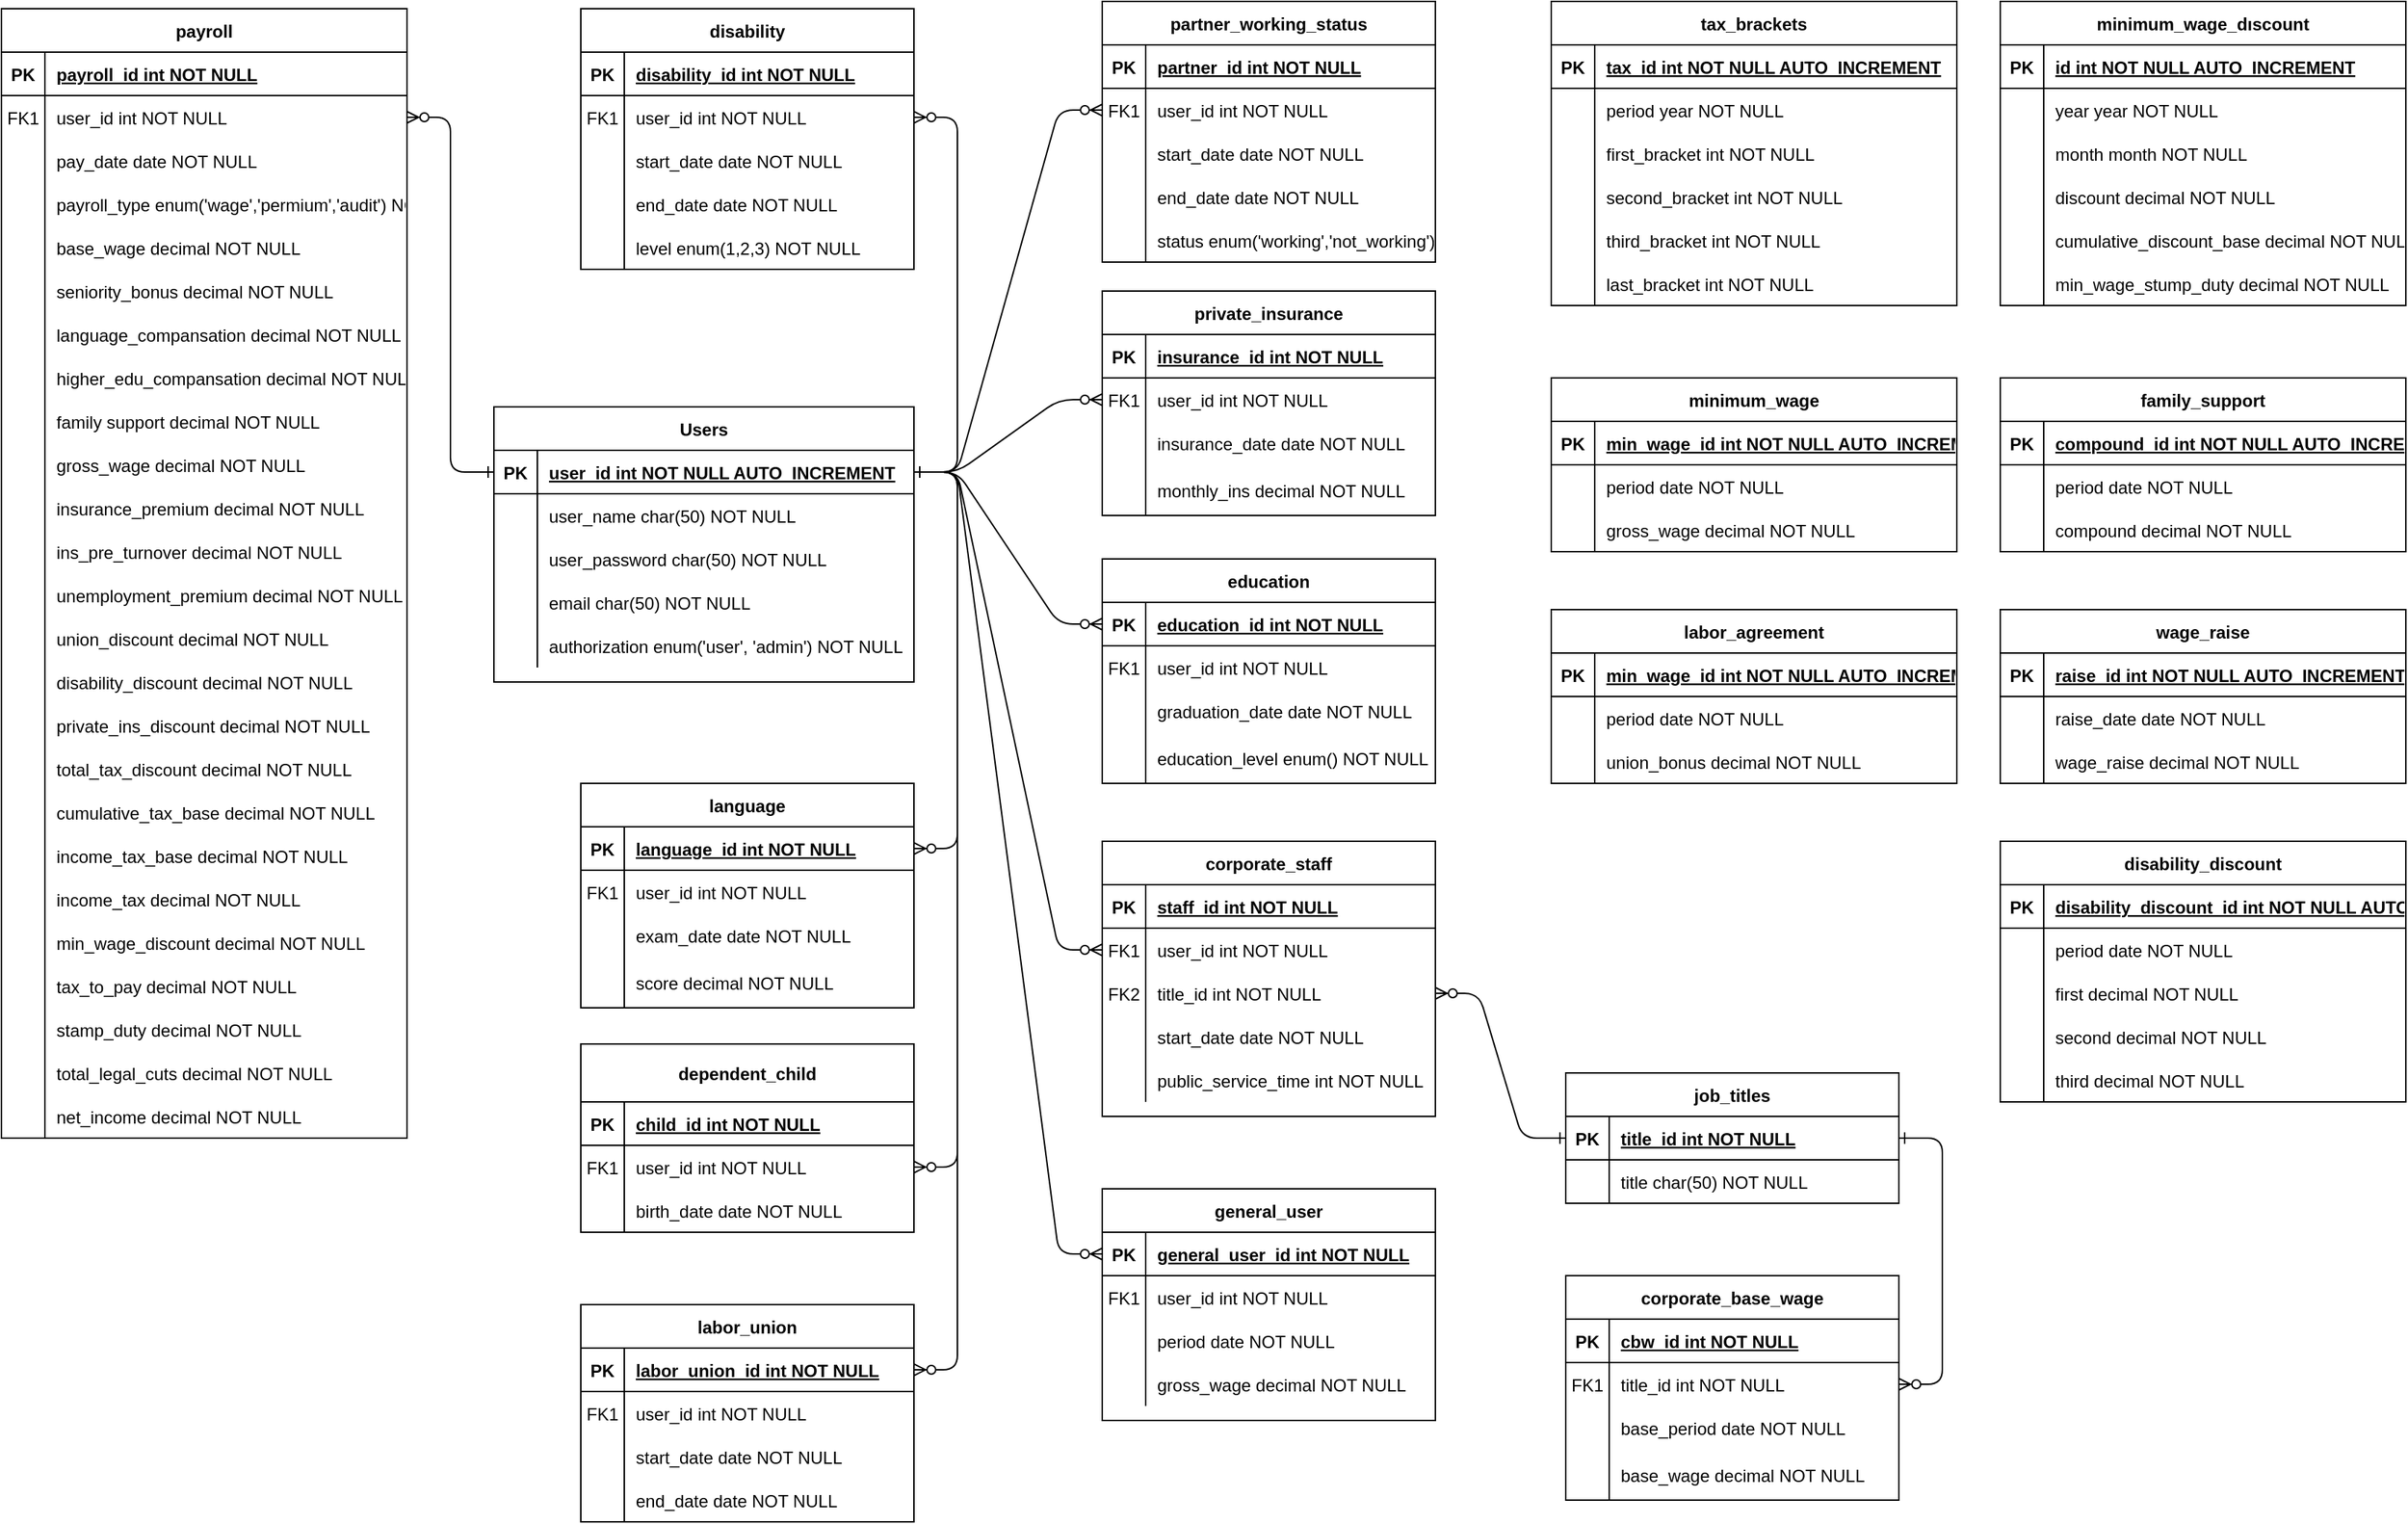 <mxfile version="20.2.8" type="github">
  <diagram id="R2lEEEUBdFMjLlhIrx00" name="Page-1">
    <mxGraphModel dx="2272" dy="794" grid="1" gridSize="10" guides="1" tooltips="1" connect="1" arrows="1" fold="1" page="1" pageScale="1" pageWidth="850" pageHeight="1100" math="0" shadow="0" extFonts="Permanent Marker^https://fonts.googleapis.com/css?family=Permanent+Marker">
      <root>
        <mxCell id="0" />
        <mxCell id="1" parent="0" />
        <mxCell id="C-vyLk0tnHw3VtMMgP7b-1" value="" style="edgeStyle=entityRelationEdgeStyle;endArrow=ERzeroToMany;startArrow=ERone;endFill=1;startFill=0;" parent="1" source="C-vyLk0tnHw3VtMMgP7b-24" target="C-vyLk0tnHw3VtMMgP7b-6" edge="1">
          <mxGeometry width="100" height="100" relative="1" as="geometry">
            <mxPoint x="10" y="740" as="sourcePoint" />
            <mxPoint x="110" y="640" as="targetPoint" />
          </mxGeometry>
        </mxCell>
        <mxCell id="C-vyLk0tnHw3VtMMgP7b-12" value="" style="edgeStyle=entityRelationEdgeStyle;endArrow=ERzeroToMany;startArrow=ERone;endFill=1;startFill=0;exitX=1;exitY=0.5;exitDx=0;exitDy=0;" parent="1" source="C-vyLk0tnHw3VtMMgP7b-24" target="C-vyLk0tnHw3VtMMgP7b-17" edge="1">
          <mxGeometry width="100" height="100" relative="1" as="geometry">
            <mxPoint x="70" y="200" as="sourcePoint" />
            <mxPoint x="130" y="225" as="targetPoint" />
          </mxGeometry>
        </mxCell>
        <mxCell id="C-vyLk0tnHw3VtMMgP7b-2" value="corporate_staff" style="shape=table;startSize=30;container=1;collapsible=1;childLayout=tableLayout;fixedRows=1;rowLines=0;fontStyle=1;align=center;resizeLast=1;" parent="1" vertex="1">
          <mxGeometry x="-80" y="600" width="230" height="190" as="geometry" />
        </mxCell>
        <mxCell id="C-vyLk0tnHw3VtMMgP7b-3" value="" style="shape=partialRectangle;collapsible=0;dropTarget=0;pointerEvents=0;fillColor=none;points=[[0,0.5],[1,0.5]];portConstraint=eastwest;top=0;left=0;right=0;bottom=1;" parent="C-vyLk0tnHw3VtMMgP7b-2" vertex="1">
          <mxGeometry y="30" width="230" height="30" as="geometry" />
        </mxCell>
        <mxCell id="C-vyLk0tnHw3VtMMgP7b-4" value="PK" style="shape=partialRectangle;overflow=hidden;connectable=0;fillColor=none;top=0;left=0;bottom=0;right=0;fontStyle=1;" parent="C-vyLk0tnHw3VtMMgP7b-3" vertex="1">
          <mxGeometry width="30" height="30" as="geometry">
            <mxRectangle width="30" height="30" as="alternateBounds" />
          </mxGeometry>
        </mxCell>
        <mxCell id="C-vyLk0tnHw3VtMMgP7b-5" value="staff_id int NOT NULL " style="shape=partialRectangle;overflow=hidden;connectable=0;fillColor=none;top=0;left=0;bottom=0;right=0;align=left;spacingLeft=6;fontStyle=5;" parent="C-vyLk0tnHw3VtMMgP7b-3" vertex="1">
          <mxGeometry x="30" width="200" height="30" as="geometry">
            <mxRectangle width="200" height="30" as="alternateBounds" />
          </mxGeometry>
        </mxCell>
        <mxCell id="C-vyLk0tnHw3VtMMgP7b-6" value="" style="shape=partialRectangle;collapsible=0;dropTarget=0;pointerEvents=0;fillColor=none;points=[[0,0.5],[1,0.5]];portConstraint=eastwest;top=0;left=0;right=0;bottom=0;" parent="C-vyLk0tnHw3VtMMgP7b-2" vertex="1">
          <mxGeometry y="60" width="230" height="30" as="geometry" />
        </mxCell>
        <mxCell id="C-vyLk0tnHw3VtMMgP7b-7" value="FK1" style="shape=partialRectangle;overflow=hidden;connectable=0;fillColor=none;top=0;left=0;bottom=0;right=0;" parent="C-vyLk0tnHw3VtMMgP7b-6" vertex="1">
          <mxGeometry width="30" height="30" as="geometry">
            <mxRectangle width="30" height="30" as="alternateBounds" />
          </mxGeometry>
        </mxCell>
        <mxCell id="C-vyLk0tnHw3VtMMgP7b-8" value="user_id int NOT NULL" style="shape=partialRectangle;overflow=hidden;connectable=0;fillColor=none;top=0;left=0;bottom=0;right=0;align=left;spacingLeft=6;" parent="C-vyLk0tnHw3VtMMgP7b-6" vertex="1">
          <mxGeometry x="30" width="200" height="30" as="geometry">
            <mxRectangle width="200" height="30" as="alternateBounds" />
          </mxGeometry>
        </mxCell>
        <mxCell id="CHgIiAalvz2JtlO4-QR6-290" value="" style="shape=partialRectangle;collapsible=0;dropTarget=0;pointerEvents=0;fillColor=none;points=[[0,0.5],[1,0.5]];portConstraint=eastwest;top=0;left=0;right=0;bottom=0;" parent="C-vyLk0tnHw3VtMMgP7b-2" vertex="1">
          <mxGeometry y="90" width="230" height="30" as="geometry" />
        </mxCell>
        <mxCell id="CHgIiAalvz2JtlO4-QR6-291" value="FK2" style="shape=partialRectangle;overflow=hidden;connectable=0;fillColor=none;top=0;left=0;bottom=0;right=0;" parent="CHgIiAalvz2JtlO4-QR6-290" vertex="1">
          <mxGeometry width="30" height="30" as="geometry">
            <mxRectangle width="30" height="30" as="alternateBounds" />
          </mxGeometry>
        </mxCell>
        <mxCell id="CHgIiAalvz2JtlO4-QR6-292" value="title_id int NOT NULL" style="shape=partialRectangle;overflow=hidden;connectable=0;fillColor=none;top=0;left=0;bottom=0;right=0;align=left;spacingLeft=6;" parent="CHgIiAalvz2JtlO4-QR6-290" vertex="1">
          <mxGeometry x="30" width="200" height="30" as="geometry">
            <mxRectangle width="200" height="30" as="alternateBounds" />
          </mxGeometry>
        </mxCell>
        <mxCell id="C-vyLk0tnHw3VtMMgP7b-9" value="" style="shape=partialRectangle;collapsible=0;dropTarget=0;pointerEvents=0;fillColor=none;points=[[0,0.5],[1,0.5]];portConstraint=eastwest;top=0;left=0;right=0;bottom=0;" parent="C-vyLk0tnHw3VtMMgP7b-2" vertex="1">
          <mxGeometry y="120" width="230" height="30" as="geometry" />
        </mxCell>
        <mxCell id="C-vyLk0tnHw3VtMMgP7b-10" value="" style="shape=partialRectangle;overflow=hidden;connectable=0;fillColor=none;top=0;left=0;bottom=0;right=0;" parent="C-vyLk0tnHw3VtMMgP7b-9" vertex="1">
          <mxGeometry width="30" height="30" as="geometry">
            <mxRectangle width="30" height="30" as="alternateBounds" />
          </mxGeometry>
        </mxCell>
        <mxCell id="C-vyLk0tnHw3VtMMgP7b-11" value="start_date date NOT NULL" style="shape=partialRectangle;overflow=hidden;connectable=0;fillColor=none;top=0;left=0;bottom=0;right=0;align=left;spacingLeft=6;" parent="C-vyLk0tnHw3VtMMgP7b-9" vertex="1">
          <mxGeometry x="30" width="200" height="30" as="geometry">
            <mxRectangle width="200" height="30" as="alternateBounds" />
          </mxGeometry>
        </mxCell>
        <mxCell id="CHgIiAalvz2JtlO4-QR6-21" value="" style="shape=partialRectangle;collapsible=0;dropTarget=0;pointerEvents=0;fillColor=none;points=[[0,0.5],[1,0.5]];portConstraint=eastwest;top=0;left=0;right=0;bottom=0;" parent="C-vyLk0tnHw3VtMMgP7b-2" vertex="1">
          <mxGeometry y="150" width="230" height="30" as="geometry" />
        </mxCell>
        <mxCell id="CHgIiAalvz2JtlO4-QR6-22" value="" style="shape=partialRectangle;overflow=hidden;connectable=0;fillColor=none;top=0;left=0;bottom=0;right=0;" parent="CHgIiAalvz2JtlO4-QR6-21" vertex="1">
          <mxGeometry width="30" height="30" as="geometry">
            <mxRectangle width="30" height="30" as="alternateBounds" />
          </mxGeometry>
        </mxCell>
        <mxCell id="CHgIiAalvz2JtlO4-QR6-23" value="public_service_time int NOT NULL" style="shape=partialRectangle;overflow=hidden;connectable=0;fillColor=none;top=0;left=0;bottom=0;right=0;align=left;spacingLeft=6;" parent="CHgIiAalvz2JtlO4-QR6-21" vertex="1">
          <mxGeometry x="30" width="200" height="30" as="geometry">
            <mxRectangle width="200" height="30" as="alternateBounds" />
          </mxGeometry>
        </mxCell>
        <mxCell id="C-vyLk0tnHw3VtMMgP7b-13" value="disability" style="shape=table;startSize=30;container=1;collapsible=1;childLayout=tableLayout;fixedRows=1;rowLines=0;fontStyle=1;align=center;resizeLast=1;" parent="1" vertex="1">
          <mxGeometry x="-440" y="25" width="230" height="180" as="geometry" />
        </mxCell>
        <mxCell id="C-vyLk0tnHw3VtMMgP7b-14" value="" style="shape=partialRectangle;collapsible=0;dropTarget=0;pointerEvents=0;fillColor=none;points=[[0,0.5],[1,0.5]];portConstraint=eastwest;top=0;left=0;right=0;bottom=1;" parent="C-vyLk0tnHw3VtMMgP7b-13" vertex="1">
          <mxGeometry y="30" width="230" height="30" as="geometry" />
        </mxCell>
        <mxCell id="C-vyLk0tnHw3VtMMgP7b-15" value="PK" style="shape=partialRectangle;overflow=hidden;connectable=0;fillColor=none;top=0;left=0;bottom=0;right=0;fontStyle=1;" parent="C-vyLk0tnHw3VtMMgP7b-14" vertex="1">
          <mxGeometry width="30" height="30" as="geometry">
            <mxRectangle width="30" height="30" as="alternateBounds" />
          </mxGeometry>
        </mxCell>
        <mxCell id="C-vyLk0tnHw3VtMMgP7b-16" value="disability_id int NOT NULL " style="shape=partialRectangle;overflow=hidden;connectable=0;fillColor=none;top=0;left=0;bottom=0;right=0;align=left;spacingLeft=6;fontStyle=5;" parent="C-vyLk0tnHw3VtMMgP7b-14" vertex="1">
          <mxGeometry x="30" width="200" height="30" as="geometry">
            <mxRectangle width="200" height="30" as="alternateBounds" />
          </mxGeometry>
        </mxCell>
        <mxCell id="C-vyLk0tnHw3VtMMgP7b-17" value="" style="shape=partialRectangle;collapsible=0;dropTarget=0;pointerEvents=0;fillColor=none;points=[[0,0.5],[1,0.5]];portConstraint=eastwest;top=0;left=0;right=0;bottom=0;" parent="C-vyLk0tnHw3VtMMgP7b-13" vertex="1">
          <mxGeometry y="60" width="230" height="30" as="geometry" />
        </mxCell>
        <mxCell id="C-vyLk0tnHw3VtMMgP7b-18" value="FK1" style="shape=partialRectangle;overflow=hidden;connectable=0;fillColor=none;top=0;left=0;bottom=0;right=0;" parent="C-vyLk0tnHw3VtMMgP7b-17" vertex="1">
          <mxGeometry width="30" height="30" as="geometry">
            <mxRectangle width="30" height="30" as="alternateBounds" />
          </mxGeometry>
        </mxCell>
        <mxCell id="C-vyLk0tnHw3VtMMgP7b-19" value="user_id int NOT NULL" style="shape=partialRectangle;overflow=hidden;connectable=0;fillColor=none;top=0;left=0;bottom=0;right=0;align=left;spacingLeft=6;" parent="C-vyLk0tnHw3VtMMgP7b-17" vertex="1">
          <mxGeometry x="30" width="200" height="30" as="geometry">
            <mxRectangle width="200" height="30" as="alternateBounds" />
          </mxGeometry>
        </mxCell>
        <mxCell id="C-vyLk0tnHw3VtMMgP7b-20" value="" style="shape=partialRectangle;collapsible=0;dropTarget=0;pointerEvents=0;fillColor=none;points=[[0,0.5],[1,0.5]];portConstraint=eastwest;top=0;left=0;right=0;bottom=0;" parent="C-vyLk0tnHw3VtMMgP7b-13" vertex="1">
          <mxGeometry y="90" width="230" height="30" as="geometry" />
        </mxCell>
        <mxCell id="C-vyLk0tnHw3VtMMgP7b-21" value="" style="shape=partialRectangle;overflow=hidden;connectable=0;fillColor=none;top=0;left=0;bottom=0;right=0;" parent="C-vyLk0tnHw3VtMMgP7b-20" vertex="1">
          <mxGeometry width="30" height="30" as="geometry">
            <mxRectangle width="30" height="30" as="alternateBounds" />
          </mxGeometry>
        </mxCell>
        <mxCell id="C-vyLk0tnHw3VtMMgP7b-22" value="start_date date NOT NULL" style="shape=partialRectangle;overflow=hidden;connectable=0;fillColor=none;top=0;left=0;bottom=0;right=0;align=left;spacingLeft=6;" parent="C-vyLk0tnHw3VtMMgP7b-20" vertex="1">
          <mxGeometry x="30" width="200" height="30" as="geometry">
            <mxRectangle width="200" height="30" as="alternateBounds" />
          </mxGeometry>
        </mxCell>
        <mxCell id="CHgIiAalvz2JtlO4-QR6-24" value="" style="shape=partialRectangle;collapsible=0;dropTarget=0;pointerEvents=0;fillColor=none;points=[[0,0.5],[1,0.5]];portConstraint=eastwest;top=0;left=0;right=0;bottom=0;" parent="C-vyLk0tnHw3VtMMgP7b-13" vertex="1">
          <mxGeometry y="120" width="230" height="30" as="geometry" />
        </mxCell>
        <mxCell id="CHgIiAalvz2JtlO4-QR6-25" value="" style="shape=partialRectangle;overflow=hidden;connectable=0;fillColor=none;top=0;left=0;bottom=0;right=0;" parent="CHgIiAalvz2JtlO4-QR6-24" vertex="1">
          <mxGeometry width="30" height="30" as="geometry">
            <mxRectangle width="30" height="30" as="alternateBounds" />
          </mxGeometry>
        </mxCell>
        <mxCell id="CHgIiAalvz2JtlO4-QR6-26" value="end_date date NOT NULL" style="shape=partialRectangle;overflow=hidden;connectable=0;fillColor=none;top=0;left=0;bottom=0;right=0;align=left;spacingLeft=6;" parent="CHgIiAalvz2JtlO4-QR6-24" vertex="1">
          <mxGeometry x="30" width="200" height="30" as="geometry">
            <mxRectangle width="200" height="30" as="alternateBounds" />
          </mxGeometry>
        </mxCell>
        <mxCell id="CHgIiAalvz2JtlO4-QR6-27" value="" style="shape=partialRectangle;collapsible=0;dropTarget=0;pointerEvents=0;fillColor=none;points=[[0,0.5],[1,0.5]];portConstraint=eastwest;top=0;left=0;right=0;bottom=0;" parent="C-vyLk0tnHw3VtMMgP7b-13" vertex="1">
          <mxGeometry y="150" width="230" height="30" as="geometry" />
        </mxCell>
        <mxCell id="CHgIiAalvz2JtlO4-QR6-28" value="" style="shape=partialRectangle;overflow=hidden;connectable=0;fillColor=none;top=0;left=0;bottom=0;right=0;" parent="CHgIiAalvz2JtlO4-QR6-27" vertex="1">
          <mxGeometry width="30" height="30" as="geometry">
            <mxRectangle width="30" height="30" as="alternateBounds" />
          </mxGeometry>
        </mxCell>
        <mxCell id="CHgIiAalvz2JtlO4-QR6-29" value="level enum(1,2,3) NOT NULL" style="shape=partialRectangle;overflow=hidden;connectable=0;fillColor=none;top=0;left=0;bottom=0;right=0;align=left;spacingLeft=6;" parent="CHgIiAalvz2JtlO4-QR6-27" vertex="1">
          <mxGeometry x="30" width="200" height="30" as="geometry">
            <mxRectangle width="200" height="30" as="alternateBounds" />
          </mxGeometry>
        </mxCell>
        <mxCell id="C-vyLk0tnHw3VtMMgP7b-23" value="Users" style="shape=table;startSize=30;container=1;collapsible=1;childLayout=tableLayout;fixedRows=1;rowLines=0;fontStyle=1;align=center;resizeLast=1;" parent="1" vertex="1">
          <mxGeometry x="-500" y="300" width="290" height="190" as="geometry">
            <mxRectangle x="310" y="180" width="70" height="30" as="alternateBounds" />
          </mxGeometry>
        </mxCell>
        <mxCell id="C-vyLk0tnHw3VtMMgP7b-24" value="" style="shape=partialRectangle;collapsible=0;dropTarget=0;pointerEvents=0;fillColor=none;points=[[0,0.5],[1,0.5]];portConstraint=eastwest;top=0;left=0;right=0;bottom=1;" parent="C-vyLk0tnHw3VtMMgP7b-23" vertex="1">
          <mxGeometry y="30" width="290" height="30" as="geometry" />
        </mxCell>
        <mxCell id="C-vyLk0tnHw3VtMMgP7b-25" value="PK" style="shape=partialRectangle;overflow=hidden;connectable=0;fillColor=none;top=0;left=0;bottom=0;right=0;fontStyle=1;" parent="C-vyLk0tnHw3VtMMgP7b-24" vertex="1">
          <mxGeometry width="30" height="30" as="geometry">
            <mxRectangle width="30" height="30" as="alternateBounds" />
          </mxGeometry>
        </mxCell>
        <mxCell id="C-vyLk0tnHw3VtMMgP7b-26" value="user_id int NOT NULL AUTO_INCREMENT" style="shape=partialRectangle;overflow=hidden;connectable=0;fillColor=none;top=0;left=0;bottom=0;right=0;align=left;spacingLeft=6;fontStyle=5;" parent="C-vyLk0tnHw3VtMMgP7b-24" vertex="1">
          <mxGeometry x="30" width="260" height="30" as="geometry">
            <mxRectangle width="260" height="30" as="alternateBounds" />
          </mxGeometry>
        </mxCell>
        <mxCell id="C-vyLk0tnHw3VtMMgP7b-27" value="" style="shape=partialRectangle;collapsible=0;dropTarget=0;pointerEvents=0;fillColor=none;points=[[0,0.5],[1,0.5]];portConstraint=eastwest;top=0;left=0;right=0;bottom=0;" parent="C-vyLk0tnHw3VtMMgP7b-23" vertex="1">
          <mxGeometry y="60" width="290" height="30" as="geometry" />
        </mxCell>
        <mxCell id="C-vyLk0tnHw3VtMMgP7b-28" value="" style="shape=partialRectangle;overflow=hidden;connectable=0;fillColor=none;top=0;left=0;bottom=0;right=0;" parent="C-vyLk0tnHw3VtMMgP7b-27" vertex="1">
          <mxGeometry width="30" height="30" as="geometry">
            <mxRectangle width="30" height="30" as="alternateBounds" />
          </mxGeometry>
        </mxCell>
        <mxCell id="C-vyLk0tnHw3VtMMgP7b-29" value="user_name char(50) NOT NULL" style="shape=partialRectangle;overflow=hidden;connectable=0;fillColor=none;top=0;left=0;bottom=0;right=0;align=left;spacingLeft=6;" parent="C-vyLk0tnHw3VtMMgP7b-27" vertex="1">
          <mxGeometry x="30" width="260" height="30" as="geometry">
            <mxRectangle width="260" height="30" as="alternateBounds" />
          </mxGeometry>
        </mxCell>
        <mxCell id="CHgIiAalvz2JtlO4-QR6-2" value="" style="shape=partialRectangle;collapsible=0;dropTarget=0;pointerEvents=0;fillColor=none;points=[[0,0.5],[1,0.5]];portConstraint=eastwest;top=0;left=0;right=0;bottom=0;" parent="C-vyLk0tnHw3VtMMgP7b-23" vertex="1">
          <mxGeometry y="90" width="290" height="30" as="geometry" />
        </mxCell>
        <mxCell id="CHgIiAalvz2JtlO4-QR6-3" value="" style="shape=partialRectangle;overflow=hidden;connectable=0;fillColor=none;top=0;left=0;bottom=0;right=0;" parent="CHgIiAalvz2JtlO4-QR6-2" vertex="1">
          <mxGeometry width="30" height="30" as="geometry">
            <mxRectangle width="30" height="30" as="alternateBounds" />
          </mxGeometry>
        </mxCell>
        <mxCell id="CHgIiAalvz2JtlO4-QR6-4" value="user_password char(50) NOT NULL" style="shape=partialRectangle;overflow=hidden;connectable=0;fillColor=none;top=0;left=0;bottom=0;right=0;align=left;spacingLeft=6;" parent="CHgIiAalvz2JtlO4-QR6-2" vertex="1">
          <mxGeometry x="30" width="260" height="30" as="geometry">
            <mxRectangle width="260" height="30" as="alternateBounds" />
          </mxGeometry>
        </mxCell>
        <mxCell id="CHgIiAalvz2JtlO4-QR6-5" value="" style="shape=partialRectangle;collapsible=0;dropTarget=0;pointerEvents=0;fillColor=none;points=[[0,0.5],[1,0.5]];portConstraint=eastwest;top=0;left=0;right=0;bottom=0;" parent="C-vyLk0tnHw3VtMMgP7b-23" vertex="1">
          <mxGeometry y="120" width="290" height="30" as="geometry" />
        </mxCell>
        <mxCell id="CHgIiAalvz2JtlO4-QR6-6" value="" style="shape=partialRectangle;overflow=hidden;connectable=0;fillColor=none;top=0;left=0;bottom=0;right=0;" parent="CHgIiAalvz2JtlO4-QR6-5" vertex="1">
          <mxGeometry width="30" height="30" as="geometry">
            <mxRectangle width="30" height="30" as="alternateBounds" />
          </mxGeometry>
        </mxCell>
        <mxCell id="CHgIiAalvz2JtlO4-QR6-7" value="email char(50) NOT NULL" style="shape=partialRectangle;overflow=hidden;connectable=0;fillColor=none;top=0;left=0;bottom=0;right=0;align=left;spacingLeft=6;" parent="CHgIiAalvz2JtlO4-QR6-5" vertex="1">
          <mxGeometry x="30" width="260" height="30" as="geometry">
            <mxRectangle width="260" height="30" as="alternateBounds" />
          </mxGeometry>
        </mxCell>
        <mxCell id="CHgIiAalvz2JtlO4-QR6-8" value="" style="shape=partialRectangle;collapsible=0;dropTarget=0;pointerEvents=0;fillColor=none;points=[[0,0.5],[1,0.5]];portConstraint=eastwest;top=0;left=0;right=0;bottom=0;" parent="C-vyLk0tnHw3VtMMgP7b-23" vertex="1">
          <mxGeometry y="150" width="290" height="30" as="geometry" />
        </mxCell>
        <mxCell id="CHgIiAalvz2JtlO4-QR6-9" value="" style="shape=partialRectangle;overflow=hidden;connectable=0;fillColor=none;top=0;left=0;bottom=0;right=0;" parent="CHgIiAalvz2JtlO4-QR6-8" vertex="1">
          <mxGeometry width="30" height="30" as="geometry">
            <mxRectangle width="30" height="30" as="alternateBounds" />
          </mxGeometry>
        </mxCell>
        <mxCell id="CHgIiAalvz2JtlO4-QR6-10" value="authorization enum(&#39;user&#39;, &#39;admin&#39;) NOT NULL" style="shape=partialRectangle;overflow=hidden;connectable=0;fillColor=none;top=0;left=0;bottom=0;right=0;align=left;spacingLeft=6;" parent="CHgIiAalvz2JtlO4-QR6-8" vertex="1">
          <mxGeometry x="30" width="260" height="30" as="geometry">
            <mxRectangle width="260" height="30" as="alternateBounds" />
          </mxGeometry>
        </mxCell>
        <mxCell id="CHgIiAalvz2JtlO4-QR6-30" value="" style="edgeStyle=entityRelationEdgeStyle;endArrow=ERzeroToMany;startArrow=ERone;endFill=1;startFill=0;exitX=1;exitY=0.5;exitDx=0;exitDy=0;" parent="1" source="C-vyLk0tnHw3VtMMgP7b-24" target="CHgIiAalvz2JtlO4-QR6-35" edge="1">
          <mxGeometry width="100" height="100" relative="1" as="geometry">
            <mxPoint x="-250" y="300" as="sourcePoint" />
            <mxPoint x="-130" y="390" as="targetPoint" />
          </mxGeometry>
        </mxCell>
        <mxCell id="CHgIiAalvz2JtlO4-QR6-31" value="partner_working_status" style="shape=table;startSize=30;container=1;collapsible=1;childLayout=tableLayout;fixedRows=1;rowLines=0;fontStyle=1;align=center;resizeLast=1;" parent="1" vertex="1">
          <mxGeometry x="-80" y="20" width="230" height="180" as="geometry" />
        </mxCell>
        <mxCell id="CHgIiAalvz2JtlO4-QR6-32" value="" style="shape=partialRectangle;collapsible=0;dropTarget=0;pointerEvents=0;fillColor=none;points=[[0,0.5],[1,0.5]];portConstraint=eastwest;top=0;left=0;right=0;bottom=1;" parent="CHgIiAalvz2JtlO4-QR6-31" vertex="1">
          <mxGeometry y="30" width="230" height="30" as="geometry" />
        </mxCell>
        <mxCell id="CHgIiAalvz2JtlO4-QR6-33" value="PK" style="shape=partialRectangle;overflow=hidden;connectable=0;fillColor=none;top=0;left=0;bottom=0;right=0;fontStyle=1;" parent="CHgIiAalvz2JtlO4-QR6-32" vertex="1">
          <mxGeometry width="30" height="30" as="geometry">
            <mxRectangle width="30" height="30" as="alternateBounds" />
          </mxGeometry>
        </mxCell>
        <mxCell id="CHgIiAalvz2JtlO4-QR6-34" value="partner_id int NOT NULL " style="shape=partialRectangle;overflow=hidden;connectable=0;fillColor=none;top=0;left=0;bottom=0;right=0;align=left;spacingLeft=6;fontStyle=5;" parent="CHgIiAalvz2JtlO4-QR6-32" vertex="1">
          <mxGeometry x="30" width="200" height="30" as="geometry">
            <mxRectangle width="200" height="30" as="alternateBounds" />
          </mxGeometry>
        </mxCell>
        <mxCell id="CHgIiAalvz2JtlO4-QR6-35" value="" style="shape=partialRectangle;collapsible=0;dropTarget=0;pointerEvents=0;fillColor=none;points=[[0,0.5],[1,0.5]];portConstraint=eastwest;top=0;left=0;right=0;bottom=0;" parent="CHgIiAalvz2JtlO4-QR6-31" vertex="1">
          <mxGeometry y="60" width="230" height="30" as="geometry" />
        </mxCell>
        <mxCell id="CHgIiAalvz2JtlO4-QR6-36" value="FK1" style="shape=partialRectangle;overflow=hidden;connectable=0;fillColor=none;top=0;left=0;bottom=0;right=0;" parent="CHgIiAalvz2JtlO4-QR6-35" vertex="1">
          <mxGeometry width="30" height="30" as="geometry">
            <mxRectangle width="30" height="30" as="alternateBounds" />
          </mxGeometry>
        </mxCell>
        <mxCell id="CHgIiAalvz2JtlO4-QR6-37" value="user_id int NOT NULL" style="shape=partialRectangle;overflow=hidden;connectable=0;fillColor=none;top=0;left=0;bottom=0;right=0;align=left;spacingLeft=6;" parent="CHgIiAalvz2JtlO4-QR6-35" vertex="1">
          <mxGeometry x="30" width="200" height="30" as="geometry">
            <mxRectangle width="200" height="30" as="alternateBounds" />
          </mxGeometry>
        </mxCell>
        <mxCell id="CHgIiAalvz2JtlO4-QR6-38" value="" style="shape=partialRectangle;collapsible=0;dropTarget=0;pointerEvents=0;fillColor=none;points=[[0,0.5],[1,0.5]];portConstraint=eastwest;top=0;left=0;right=0;bottom=0;" parent="CHgIiAalvz2JtlO4-QR6-31" vertex="1">
          <mxGeometry y="90" width="230" height="30" as="geometry" />
        </mxCell>
        <mxCell id="CHgIiAalvz2JtlO4-QR6-39" value="" style="shape=partialRectangle;overflow=hidden;connectable=0;fillColor=none;top=0;left=0;bottom=0;right=0;" parent="CHgIiAalvz2JtlO4-QR6-38" vertex="1">
          <mxGeometry width="30" height="30" as="geometry">
            <mxRectangle width="30" height="30" as="alternateBounds" />
          </mxGeometry>
        </mxCell>
        <mxCell id="CHgIiAalvz2JtlO4-QR6-40" value="start_date date NOT NULL" style="shape=partialRectangle;overflow=hidden;connectable=0;fillColor=none;top=0;left=0;bottom=0;right=0;align=left;spacingLeft=6;" parent="CHgIiAalvz2JtlO4-QR6-38" vertex="1">
          <mxGeometry x="30" width="200" height="30" as="geometry">
            <mxRectangle width="200" height="30" as="alternateBounds" />
          </mxGeometry>
        </mxCell>
        <mxCell id="CHgIiAalvz2JtlO4-QR6-41" value="" style="shape=partialRectangle;collapsible=0;dropTarget=0;pointerEvents=0;fillColor=none;points=[[0,0.5],[1,0.5]];portConstraint=eastwest;top=0;left=0;right=0;bottom=0;" parent="CHgIiAalvz2JtlO4-QR6-31" vertex="1">
          <mxGeometry y="120" width="230" height="30" as="geometry" />
        </mxCell>
        <mxCell id="CHgIiAalvz2JtlO4-QR6-42" value="" style="shape=partialRectangle;overflow=hidden;connectable=0;fillColor=none;top=0;left=0;bottom=0;right=0;" parent="CHgIiAalvz2JtlO4-QR6-41" vertex="1">
          <mxGeometry width="30" height="30" as="geometry">
            <mxRectangle width="30" height="30" as="alternateBounds" />
          </mxGeometry>
        </mxCell>
        <mxCell id="CHgIiAalvz2JtlO4-QR6-43" value="end_date date NOT NULL" style="shape=partialRectangle;overflow=hidden;connectable=0;fillColor=none;top=0;left=0;bottom=0;right=0;align=left;spacingLeft=6;" parent="CHgIiAalvz2JtlO4-QR6-41" vertex="1">
          <mxGeometry x="30" width="200" height="30" as="geometry">
            <mxRectangle width="200" height="30" as="alternateBounds" />
          </mxGeometry>
        </mxCell>
        <mxCell id="CHgIiAalvz2JtlO4-QR6-44" value="" style="shape=partialRectangle;collapsible=0;dropTarget=0;pointerEvents=0;fillColor=none;points=[[0,0.5],[1,0.5]];portConstraint=eastwest;top=0;left=0;right=0;bottom=0;" parent="CHgIiAalvz2JtlO4-QR6-31" vertex="1">
          <mxGeometry y="150" width="230" height="30" as="geometry" />
        </mxCell>
        <mxCell id="CHgIiAalvz2JtlO4-QR6-45" value="" style="shape=partialRectangle;overflow=hidden;connectable=0;fillColor=none;top=0;left=0;bottom=0;right=0;" parent="CHgIiAalvz2JtlO4-QR6-44" vertex="1">
          <mxGeometry width="30" height="30" as="geometry">
            <mxRectangle width="30" height="30" as="alternateBounds" />
          </mxGeometry>
        </mxCell>
        <mxCell id="CHgIiAalvz2JtlO4-QR6-46" value="status enum(&#39;working&#39;,&#39;not_working&#39;) NOT NULL" style="shape=partialRectangle;overflow=hidden;connectable=0;fillColor=none;top=0;left=0;bottom=0;right=0;align=left;spacingLeft=6;" parent="CHgIiAalvz2JtlO4-QR6-44" vertex="1">
          <mxGeometry x="30" width="200" height="30" as="geometry">
            <mxRectangle width="200" height="30" as="alternateBounds" />
          </mxGeometry>
        </mxCell>
        <mxCell id="CHgIiAalvz2JtlO4-QR6-47" value="" style="edgeStyle=entityRelationEdgeStyle;endArrow=ERzeroToMany;startArrow=ERone;endFill=1;startFill=0;exitX=1;exitY=0.5;exitDx=0;exitDy=0;" parent="1" source="C-vyLk0tnHw3VtMMgP7b-24" target="CHgIiAalvz2JtlO4-QR6-52" edge="1">
          <mxGeometry width="100" height="100" relative="1" as="geometry">
            <mxPoint x="30" y="630" as="sourcePoint" />
            <mxPoint x="-130" y="635" as="targetPoint" />
          </mxGeometry>
        </mxCell>
        <mxCell id="CHgIiAalvz2JtlO4-QR6-48" value="private_insurance" style="shape=table;startSize=30;container=1;collapsible=1;childLayout=tableLayout;fixedRows=1;rowLines=0;fontStyle=1;align=center;resizeLast=1;" parent="1" vertex="1">
          <mxGeometry x="-80" y="220" width="230" height="155" as="geometry" />
        </mxCell>
        <mxCell id="CHgIiAalvz2JtlO4-QR6-49" value="" style="shape=partialRectangle;collapsible=0;dropTarget=0;pointerEvents=0;fillColor=none;points=[[0,0.5],[1,0.5]];portConstraint=eastwest;top=0;left=0;right=0;bottom=1;" parent="CHgIiAalvz2JtlO4-QR6-48" vertex="1">
          <mxGeometry y="30" width="230" height="30" as="geometry" />
        </mxCell>
        <mxCell id="CHgIiAalvz2JtlO4-QR6-50" value="PK" style="shape=partialRectangle;overflow=hidden;connectable=0;fillColor=none;top=0;left=0;bottom=0;right=0;fontStyle=1;" parent="CHgIiAalvz2JtlO4-QR6-49" vertex="1">
          <mxGeometry width="30" height="30" as="geometry">
            <mxRectangle width="30" height="30" as="alternateBounds" />
          </mxGeometry>
        </mxCell>
        <mxCell id="CHgIiAalvz2JtlO4-QR6-51" value="insurance_id int NOT NULL " style="shape=partialRectangle;overflow=hidden;connectable=0;fillColor=none;top=0;left=0;bottom=0;right=0;align=left;spacingLeft=6;fontStyle=5;" parent="CHgIiAalvz2JtlO4-QR6-49" vertex="1">
          <mxGeometry x="30" width="200" height="30" as="geometry">
            <mxRectangle width="200" height="30" as="alternateBounds" />
          </mxGeometry>
        </mxCell>
        <mxCell id="CHgIiAalvz2JtlO4-QR6-52" value="" style="shape=partialRectangle;collapsible=0;dropTarget=0;pointerEvents=0;fillColor=none;points=[[0,0.5],[1,0.5]];portConstraint=eastwest;top=0;left=0;right=0;bottom=0;" parent="CHgIiAalvz2JtlO4-QR6-48" vertex="1">
          <mxGeometry y="60" width="230" height="30" as="geometry" />
        </mxCell>
        <mxCell id="CHgIiAalvz2JtlO4-QR6-53" value="FK1" style="shape=partialRectangle;overflow=hidden;connectable=0;fillColor=none;top=0;left=0;bottom=0;right=0;" parent="CHgIiAalvz2JtlO4-QR6-52" vertex="1">
          <mxGeometry width="30" height="30" as="geometry">
            <mxRectangle width="30" height="30" as="alternateBounds" />
          </mxGeometry>
        </mxCell>
        <mxCell id="CHgIiAalvz2JtlO4-QR6-54" value="user_id int NOT NULL" style="shape=partialRectangle;overflow=hidden;connectable=0;fillColor=none;top=0;left=0;bottom=0;right=0;align=left;spacingLeft=6;" parent="CHgIiAalvz2JtlO4-QR6-52" vertex="1">
          <mxGeometry x="30" width="200" height="30" as="geometry">
            <mxRectangle width="200" height="30" as="alternateBounds" />
          </mxGeometry>
        </mxCell>
        <mxCell id="CHgIiAalvz2JtlO4-QR6-55" value="" style="shape=partialRectangle;collapsible=0;dropTarget=0;pointerEvents=0;fillColor=none;points=[[0,0.5],[1,0.5]];portConstraint=eastwest;top=0;left=0;right=0;bottom=0;" parent="CHgIiAalvz2JtlO4-QR6-48" vertex="1">
          <mxGeometry y="90" width="230" height="30" as="geometry" />
        </mxCell>
        <mxCell id="CHgIiAalvz2JtlO4-QR6-56" value="" style="shape=partialRectangle;overflow=hidden;connectable=0;fillColor=none;top=0;left=0;bottom=0;right=0;" parent="CHgIiAalvz2JtlO4-QR6-55" vertex="1">
          <mxGeometry width="30" height="30" as="geometry">
            <mxRectangle width="30" height="30" as="alternateBounds" />
          </mxGeometry>
        </mxCell>
        <mxCell id="CHgIiAalvz2JtlO4-QR6-57" value="insurance_date date NOT NULL" style="shape=partialRectangle;overflow=hidden;connectable=0;fillColor=none;top=0;left=0;bottom=0;right=0;align=left;spacingLeft=6;" parent="CHgIiAalvz2JtlO4-QR6-55" vertex="1">
          <mxGeometry x="30" width="200" height="30" as="geometry">
            <mxRectangle width="200" height="30" as="alternateBounds" />
          </mxGeometry>
        </mxCell>
        <mxCell id="CHgIiAalvz2JtlO4-QR6-58" value="" style="shape=partialRectangle;collapsible=0;dropTarget=0;pointerEvents=0;fillColor=none;points=[[0,0.5],[1,0.5]];portConstraint=eastwest;top=0;left=0;right=0;bottom=0;" parent="CHgIiAalvz2JtlO4-QR6-48" vertex="1">
          <mxGeometry y="120" width="230" height="35" as="geometry" />
        </mxCell>
        <mxCell id="CHgIiAalvz2JtlO4-QR6-59" value="" style="shape=partialRectangle;overflow=hidden;connectable=0;fillColor=none;top=0;left=0;bottom=0;right=0;" parent="CHgIiAalvz2JtlO4-QR6-58" vertex="1">
          <mxGeometry width="30" height="35" as="geometry">
            <mxRectangle width="30" height="35" as="alternateBounds" />
          </mxGeometry>
        </mxCell>
        <mxCell id="CHgIiAalvz2JtlO4-QR6-60" value="monthly_ins decimal NOT NULL" style="shape=partialRectangle;overflow=hidden;connectable=0;fillColor=none;top=0;left=0;bottom=0;right=0;align=left;spacingLeft=6;" parent="CHgIiAalvz2JtlO4-QR6-58" vertex="1">
          <mxGeometry x="30" width="200" height="35" as="geometry">
            <mxRectangle width="200" height="35" as="alternateBounds" />
          </mxGeometry>
        </mxCell>
        <mxCell id="CHgIiAalvz2JtlO4-QR6-64" value="language" style="shape=table;startSize=30;container=1;collapsible=1;childLayout=tableLayout;fixedRows=1;rowLines=0;fontStyle=1;align=center;resizeLast=1;" parent="1" vertex="1">
          <mxGeometry x="-440" y="560" width="230" height="155" as="geometry" />
        </mxCell>
        <mxCell id="CHgIiAalvz2JtlO4-QR6-65" value="" style="shape=partialRectangle;collapsible=0;dropTarget=0;pointerEvents=0;fillColor=none;points=[[0,0.5],[1,0.5]];portConstraint=eastwest;top=0;left=0;right=0;bottom=1;" parent="CHgIiAalvz2JtlO4-QR6-64" vertex="1">
          <mxGeometry y="30" width="230" height="30" as="geometry" />
        </mxCell>
        <mxCell id="CHgIiAalvz2JtlO4-QR6-66" value="PK" style="shape=partialRectangle;overflow=hidden;connectable=0;fillColor=none;top=0;left=0;bottom=0;right=0;fontStyle=1;" parent="CHgIiAalvz2JtlO4-QR6-65" vertex="1">
          <mxGeometry width="30" height="30" as="geometry">
            <mxRectangle width="30" height="30" as="alternateBounds" />
          </mxGeometry>
        </mxCell>
        <mxCell id="CHgIiAalvz2JtlO4-QR6-67" value="language_id int NOT NULL " style="shape=partialRectangle;overflow=hidden;connectable=0;fillColor=none;top=0;left=0;bottom=0;right=0;align=left;spacingLeft=6;fontStyle=5;" parent="CHgIiAalvz2JtlO4-QR6-65" vertex="1">
          <mxGeometry x="30" width="200" height="30" as="geometry">
            <mxRectangle width="200" height="30" as="alternateBounds" />
          </mxGeometry>
        </mxCell>
        <mxCell id="CHgIiAalvz2JtlO4-QR6-68" value="" style="shape=partialRectangle;collapsible=0;dropTarget=0;pointerEvents=0;fillColor=none;points=[[0,0.5],[1,0.5]];portConstraint=eastwest;top=0;left=0;right=0;bottom=0;" parent="CHgIiAalvz2JtlO4-QR6-64" vertex="1">
          <mxGeometry y="60" width="230" height="30" as="geometry" />
        </mxCell>
        <mxCell id="CHgIiAalvz2JtlO4-QR6-69" value="FK1" style="shape=partialRectangle;overflow=hidden;connectable=0;fillColor=none;top=0;left=0;bottom=0;right=0;" parent="CHgIiAalvz2JtlO4-QR6-68" vertex="1">
          <mxGeometry width="30" height="30" as="geometry">
            <mxRectangle width="30" height="30" as="alternateBounds" />
          </mxGeometry>
        </mxCell>
        <mxCell id="CHgIiAalvz2JtlO4-QR6-70" value="user_id int NOT NULL" style="shape=partialRectangle;overflow=hidden;connectable=0;fillColor=none;top=0;left=0;bottom=0;right=0;align=left;spacingLeft=6;" parent="CHgIiAalvz2JtlO4-QR6-68" vertex="1">
          <mxGeometry x="30" width="200" height="30" as="geometry">
            <mxRectangle width="200" height="30" as="alternateBounds" />
          </mxGeometry>
        </mxCell>
        <mxCell id="CHgIiAalvz2JtlO4-QR6-71" value="" style="shape=partialRectangle;collapsible=0;dropTarget=0;pointerEvents=0;fillColor=none;points=[[0,0.5],[1,0.5]];portConstraint=eastwest;top=0;left=0;right=0;bottom=0;" parent="CHgIiAalvz2JtlO4-QR6-64" vertex="1">
          <mxGeometry y="90" width="230" height="30" as="geometry" />
        </mxCell>
        <mxCell id="CHgIiAalvz2JtlO4-QR6-72" value="" style="shape=partialRectangle;overflow=hidden;connectable=0;fillColor=none;top=0;left=0;bottom=0;right=0;" parent="CHgIiAalvz2JtlO4-QR6-71" vertex="1">
          <mxGeometry width="30" height="30" as="geometry">
            <mxRectangle width="30" height="30" as="alternateBounds" />
          </mxGeometry>
        </mxCell>
        <mxCell id="CHgIiAalvz2JtlO4-QR6-73" value="exam_date date NOT NULL" style="shape=partialRectangle;overflow=hidden;connectable=0;fillColor=none;top=0;left=0;bottom=0;right=0;align=left;spacingLeft=6;" parent="CHgIiAalvz2JtlO4-QR6-71" vertex="1">
          <mxGeometry x="30" width="200" height="30" as="geometry">
            <mxRectangle width="200" height="30" as="alternateBounds" />
          </mxGeometry>
        </mxCell>
        <mxCell id="CHgIiAalvz2JtlO4-QR6-74" value="" style="shape=partialRectangle;collapsible=0;dropTarget=0;pointerEvents=0;fillColor=none;points=[[0,0.5],[1,0.5]];portConstraint=eastwest;top=0;left=0;right=0;bottom=0;" parent="CHgIiAalvz2JtlO4-QR6-64" vertex="1">
          <mxGeometry y="120" width="230" height="35" as="geometry" />
        </mxCell>
        <mxCell id="CHgIiAalvz2JtlO4-QR6-75" value="" style="shape=partialRectangle;overflow=hidden;connectable=0;fillColor=none;top=0;left=0;bottom=0;right=0;" parent="CHgIiAalvz2JtlO4-QR6-74" vertex="1">
          <mxGeometry width="30" height="35" as="geometry">
            <mxRectangle width="30" height="35" as="alternateBounds" />
          </mxGeometry>
        </mxCell>
        <mxCell id="CHgIiAalvz2JtlO4-QR6-76" value="score decimal NOT NULL" style="shape=partialRectangle;overflow=hidden;connectable=0;fillColor=none;top=0;left=0;bottom=0;right=0;align=left;spacingLeft=6;" parent="CHgIiAalvz2JtlO4-QR6-74" vertex="1">
          <mxGeometry x="30" width="200" height="35" as="geometry">
            <mxRectangle width="200" height="35" as="alternateBounds" />
          </mxGeometry>
        </mxCell>
        <mxCell id="CHgIiAalvz2JtlO4-QR6-77" value="payroll" style="shape=table;startSize=30;container=1;collapsible=1;childLayout=tableLayout;fixedRows=1;rowLines=0;fontStyle=1;align=center;resizeLast=1;" parent="1" vertex="1">
          <mxGeometry x="-840" y="25" width="280" height="780" as="geometry" />
        </mxCell>
        <mxCell id="CHgIiAalvz2JtlO4-QR6-78" value="" style="shape=partialRectangle;collapsible=0;dropTarget=0;pointerEvents=0;fillColor=none;points=[[0,0.5],[1,0.5]];portConstraint=eastwest;top=0;left=0;right=0;bottom=1;" parent="CHgIiAalvz2JtlO4-QR6-77" vertex="1">
          <mxGeometry y="30" width="280" height="30" as="geometry" />
        </mxCell>
        <mxCell id="CHgIiAalvz2JtlO4-QR6-79" value="PK" style="shape=partialRectangle;overflow=hidden;connectable=0;fillColor=none;top=0;left=0;bottom=0;right=0;fontStyle=1;" parent="CHgIiAalvz2JtlO4-QR6-78" vertex="1">
          <mxGeometry width="30" height="30" as="geometry">
            <mxRectangle width="30" height="30" as="alternateBounds" />
          </mxGeometry>
        </mxCell>
        <mxCell id="CHgIiAalvz2JtlO4-QR6-80" value="payroll_id int NOT NULL " style="shape=partialRectangle;overflow=hidden;connectable=0;fillColor=none;top=0;left=0;bottom=0;right=0;align=left;spacingLeft=6;fontStyle=5;" parent="CHgIiAalvz2JtlO4-QR6-78" vertex="1">
          <mxGeometry x="30" width="250" height="30" as="geometry">
            <mxRectangle width="250" height="30" as="alternateBounds" />
          </mxGeometry>
        </mxCell>
        <mxCell id="CHgIiAalvz2JtlO4-QR6-81" value="" style="shape=partialRectangle;collapsible=0;dropTarget=0;pointerEvents=0;fillColor=none;points=[[0,0.5],[1,0.5]];portConstraint=eastwest;top=0;left=0;right=0;bottom=0;" parent="CHgIiAalvz2JtlO4-QR6-77" vertex="1">
          <mxGeometry y="60" width="280" height="30" as="geometry" />
        </mxCell>
        <mxCell id="CHgIiAalvz2JtlO4-QR6-82" value="FK1" style="shape=partialRectangle;overflow=hidden;connectable=0;fillColor=none;top=0;left=0;bottom=0;right=0;" parent="CHgIiAalvz2JtlO4-QR6-81" vertex="1">
          <mxGeometry width="30" height="30" as="geometry">
            <mxRectangle width="30" height="30" as="alternateBounds" />
          </mxGeometry>
        </mxCell>
        <mxCell id="CHgIiAalvz2JtlO4-QR6-83" value="user_id int NOT NULL" style="shape=partialRectangle;overflow=hidden;connectable=0;fillColor=none;top=0;left=0;bottom=0;right=0;align=left;spacingLeft=6;" parent="CHgIiAalvz2JtlO4-QR6-81" vertex="1">
          <mxGeometry x="30" width="250" height="30" as="geometry">
            <mxRectangle width="250" height="30" as="alternateBounds" />
          </mxGeometry>
        </mxCell>
        <mxCell id="CHgIiAalvz2JtlO4-QR6-84" value="" style="shape=partialRectangle;collapsible=0;dropTarget=0;pointerEvents=0;fillColor=none;points=[[0,0.5],[1,0.5]];portConstraint=eastwest;top=0;left=0;right=0;bottom=0;" parent="CHgIiAalvz2JtlO4-QR6-77" vertex="1">
          <mxGeometry y="90" width="280" height="30" as="geometry" />
        </mxCell>
        <mxCell id="CHgIiAalvz2JtlO4-QR6-85" value="" style="shape=partialRectangle;overflow=hidden;connectable=0;fillColor=none;top=0;left=0;bottom=0;right=0;" parent="CHgIiAalvz2JtlO4-QR6-84" vertex="1">
          <mxGeometry width="30" height="30" as="geometry">
            <mxRectangle width="30" height="30" as="alternateBounds" />
          </mxGeometry>
        </mxCell>
        <mxCell id="CHgIiAalvz2JtlO4-QR6-86" value="pay_date date NOT NULL" style="shape=partialRectangle;overflow=hidden;connectable=0;fillColor=none;top=0;left=0;bottom=0;right=0;align=left;spacingLeft=6;" parent="CHgIiAalvz2JtlO4-QR6-84" vertex="1">
          <mxGeometry x="30" width="250" height="30" as="geometry">
            <mxRectangle width="250" height="30" as="alternateBounds" />
          </mxGeometry>
        </mxCell>
        <mxCell id="CHgIiAalvz2JtlO4-QR6-87" value="" style="shape=partialRectangle;collapsible=0;dropTarget=0;pointerEvents=0;fillColor=none;points=[[0,0.5],[1,0.5]];portConstraint=eastwest;top=0;left=0;right=0;bottom=0;" parent="CHgIiAalvz2JtlO4-QR6-77" vertex="1">
          <mxGeometry y="120" width="280" height="30" as="geometry" />
        </mxCell>
        <mxCell id="CHgIiAalvz2JtlO4-QR6-88" value="" style="shape=partialRectangle;overflow=hidden;connectable=0;fillColor=none;top=0;left=0;bottom=0;right=0;" parent="CHgIiAalvz2JtlO4-QR6-87" vertex="1">
          <mxGeometry width="30" height="30" as="geometry">
            <mxRectangle width="30" height="30" as="alternateBounds" />
          </mxGeometry>
        </mxCell>
        <mxCell id="CHgIiAalvz2JtlO4-QR6-89" value="payroll_type enum(&#39;wage&#39;,&#39;permium&#39;,&#39;audit&#39;) NOT NULL" style="shape=partialRectangle;overflow=hidden;connectable=0;fillColor=none;top=0;left=0;bottom=0;right=0;align=left;spacingLeft=6;" parent="CHgIiAalvz2JtlO4-QR6-87" vertex="1">
          <mxGeometry x="30" width="250" height="30" as="geometry">
            <mxRectangle width="250" height="30" as="alternateBounds" />
          </mxGeometry>
        </mxCell>
        <mxCell id="CHgIiAalvz2JtlO4-QR6-90" value="" style="shape=partialRectangle;collapsible=0;dropTarget=0;pointerEvents=0;fillColor=none;points=[[0,0.5],[1,0.5]];portConstraint=eastwest;top=0;left=0;right=0;bottom=0;" parent="CHgIiAalvz2JtlO4-QR6-77" vertex="1">
          <mxGeometry y="150" width="280" height="30" as="geometry" />
        </mxCell>
        <mxCell id="CHgIiAalvz2JtlO4-QR6-91" value="" style="shape=partialRectangle;overflow=hidden;connectable=0;fillColor=none;top=0;left=0;bottom=0;right=0;" parent="CHgIiAalvz2JtlO4-QR6-90" vertex="1">
          <mxGeometry width="30" height="30" as="geometry">
            <mxRectangle width="30" height="30" as="alternateBounds" />
          </mxGeometry>
        </mxCell>
        <mxCell id="CHgIiAalvz2JtlO4-QR6-92" value="base_wage decimal NOT NULL" style="shape=partialRectangle;overflow=hidden;connectable=0;fillColor=none;top=0;left=0;bottom=0;right=0;align=left;spacingLeft=6;" parent="CHgIiAalvz2JtlO4-QR6-90" vertex="1">
          <mxGeometry x="30" width="250" height="30" as="geometry">
            <mxRectangle width="250" height="30" as="alternateBounds" />
          </mxGeometry>
        </mxCell>
        <mxCell id="CHgIiAalvz2JtlO4-QR6-96" value="" style="shape=partialRectangle;collapsible=0;dropTarget=0;pointerEvents=0;fillColor=none;points=[[0,0.5],[1,0.5]];portConstraint=eastwest;top=0;left=0;right=0;bottom=0;" parent="CHgIiAalvz2JtlO4-QR6-77" vertex="1">
          <mxGeometry y="180" width="280" height="30" as="geometry" />
        </mxCell>
        <mxCell id="CHgIiAalvz2JtlO4-QR6-97" value="" style="shape=partialRectangle;overflow=hidden;connectable=0;fillColor=none;top=0;left=0;bottom=0;right=0;" parent="CHgIiAalvz2JtlO4-QR6-96" vertex="1">
          <mxGeometry width="30" height="30" as="geometry">
            <mxRectangle width="30" height="30" as="alternateBounds" />
          </mxGeometry>
        </mxCell>
        <mxCell id="CHgIiAalvz2JtlO4-QR6-98" value="seniority_bonus decimal NOT NULL" style="shape=partialRectangle;overflow=hidden;connectable=0;fillColor=none;top=0;left=0;bottom=0;right=0;align=left;spacingLeft=6;" parent="CHgIiAalvz2JtlO4-QR6-96" vertex="1">
          <mxGeometry x="30" width="250" height="30" as="geometry">
            <mxRectangle width="250" height="30" as="alternateBounds" />
          </mxGeometry>
        </mxCell>
        <mxCell id="CHgIiAalvz2JtlO4-QR6-99" value="" style="shape=partialRectangle;collapsible=0;dropTarget=0;pointerEvents=0;fillColor=none;points=[[0,0.5],[1,0.5]];portConstraint=eastwest;top=0;left=0;right=0;bottom=0;" parent="CHgIiAalvz2JtlO4-QR6-77" vertex="1">
          <mxGeometry y="210" width="280" height="30" as="geometry" />
        </mxCell>
        <mxCell id="CHgIiAalvz2JtlO4-QR6-100" value="" style="shape=partialRectangle;overflow=hidden;connectable=0;fillColor=none;top=0;left=0;bottom=0;right=0;" parent="CHgIiAalvz2JtlO4-QR6-99" vertex="1">
          <mxGeometry width="30" height="30" as="geometry">
            <mxRectangle width="30" height="30" as="alternateBounds" />
          </mxGeometry>
        </mxCell>
        <mxCell id="CHgIiAalvz2JtlO4-QR6-101" value="language_compansation decimal NOT NULL" style="shape=partialRectangle;overflow=hidden;connectable=0;fillColor=none;top=0;left=0;bottom=0;right=0;align=left;spacingLeft=6;" parent="CHgIiAalvz2JtlO4-QR6-99" vertex="1">
          <mxGeometry x="30" width="250" height="30" as="geometry">
            <mxRectangle width="250" height="30" as="alternateBounds" />
          </mxGeometry>
        </mxCell>
        <mxCell id="CHgIiAalvz2JtlO4-QR6-102" value="" style="shape=partialRectangle;collapsible=0;dropTarget=0;pointerEvents=0;fillColor=none;points=[[0,0.5],[1,0.5]];portConstraint=eastwest;top=0;left=0;right=0;bottom=0;" parent="CHgIiAalvz2JtlO4-QR6-77" vertex="1">
          <mxGeometry y="240" width="280" height="30" as="geometry" />
        </mxCell>
        <mxCell id="CHgIiAalvz2JtlO4-QR6-103" value="" style="shape=partialRectangle;overflow=hidden;connectable=0;fillColor=none;top=0;left=0;bottom=0;right=0;" parent="CHgIiAalvz2JtlO4-QR6-102" vertex="1">
          <mxGeometry width="30" height="30" as="geometry">
            <mxRectangle width="30" height="30" as="alternateBounds" />
          </mxGeometry>
        </mxCell>
        <mxCell id="CHgIiAalvz2JtlO4-QR6-104" value="higher_edu_compansation decimal NOT NULL" style="shape=partialRectangle;overflow=hidden;connectable=0;fillColor=none;top=0;left=0;bottom=0;right=0;align=left;spacingLeft=6;" parent="CHgIiAalvz2JtlO4-QR6-102" vertex="1">
          <mxGeometry x="30" width="250" height="30" as="geometry">
            <mxRectangle width="250" height="30" as="alternateBounds" />
          </mxGeometry>
        </mxCell>
        <mxCell id="CHgIiAalvz2JtlO4-QR6-105" value="" style="shape=partialRectangle;collapsible=0;dropTarget=0;pointerEvents=0;fillColor=none;points=[[0,0.5],[1,0.5]];portConstraint=eastwest;top=0;left=0;right=0;bottom=0;" parent="CHgIiAalvz2JtlO4-QR6-77" vertex="1">
          <mxGeometry y="270" width="280" height="30" as="geometry" />
        </mxCell>
        <mxCell id="CHgIiAalvz2JtlO4-QR6-106" value="" style="shape=partialRectangle;overflow=hidden;connectable=0;fillColor=none;top=0;left=0;bottom=0;right=0;" parent="CHgIiAalvz2JtlO4-QR6-105" vertex="1">
          <mxGeometry width="30" height="30" as="geometry">
            <mxRectangle width="30" height="30" as="alternateBounds" />
          </mxGeometry>
        </mxCell>
        <mxCell id="CHgIiAalvz2JtlO4-QR6-107" value="family support decimal NOT NULL" style="shape=partialRectangle;overflow=hidden;connectable=0;fillColor=none;top=0;left=0;bottom=0;right=0;align=left;spacingLeft=6;" parent="CHgIiAalvz2JtlO4-QR6-105" vertex="1">
          <mxGeometry x="30" width="250" height="30" as="geometry">
            <mxRectangle width="250" height="30" as="alternateBounds" />
          </mxGeometry>
        </mxCell>
        <mxCell id="CHgIiAalvz2JtlO4-QR6-108" value="" style="shape=partialRectangle;collapsible=0;dropTarget=0;pointerEvents=0;fillColor=none;points=[[0,0.5],[1,0.5]];portConstraint=eastwest;top=0;left=0;right=0;bottom=0;" parent="CHgIiAalvz2JtlO4-QR6-77" vertex="1">
          <mxGeometry y="300" width="280" height="30" as="geometry" />
        </mxCell>
        <mxCell id="CHgIiAalvz2JtlO4-QR6-109" value="" style="shape=partialRectangle;overflow=hidden;connectable=0;fillColor=none;top=0;left=0;bottom=0;right=0;" parent="CHgIiAalvz2JtlO4-QR6-108" vertex="1">
          <mxGeometry width="30" height="30" as="geometry">
            <mxRectangle width="30" height="30" as="alternateBounds" />
          </mxGeometry>
        </mxCell>
        <mxCell id="CHgIiAalvz2JtlO4-QR6-110" value="gross_wage decimal NOT NULL" style="shape=partialRectangle;overflow=hidden;connectable=0;fillColor=none;top=0;left=0;bottom=0;right=0;align=left;spacingLeft=6;" parent="CHgIiAalvz2JtlO4-QR6-108" vertex="1">
          <mxGeometry x="30" width="250" height="30" as="geometry">
            <mxRectangle width="250" height="30" as="alternateBounds" />
          </mxGeometry>
        </mxCell>
        <mxCell id="CHgIiAalvz2JtlO4-QR6-111" value="" style="shape=partialRectangle;collapsible=0;dropTarget=0;pointerEvents=0;fillColor=none;points=[[0,0.5],[1,0.5]];portConstraint=eastwest;top=0;left=0;right=0;bottom=0;" parent="CHgIiAalvz2JtlO4-QR6-77" vertex="1">
          <mxGeometry y="330" width="280" height="30" as="geometry" />
        </mxCell>
        <mxCell id="CHgIiAalvz2JtlO4-QR6-112" value="" style="shape=partialRectangle;overflow=hidden;connectable=0;fillColor=none;top=0;left=0;bottom=0;right=0;" parent="CHgIiAalvz2JtlO4-QR6-111" vertex="1">
          <mxGeometry width="30" height="30" as="geometry">
            <mxRectangle width="30" height="30" as="alternateBounds" />
          </mxGeometry>
        </mxCell>
        <mxCell id="CHgIiAalvz2JtlO4-QR6-113" value="insurance_premium decimal NOT NULL" style="shape=partialRectangle;overflow=hidden;connectable=0;fillColor=none;top=0;left=0;bottom=0;right=0;align=left;spacingLeft=6;" parent="CHgIiAalvz2JtlO4-QR6-111" vertex="1">
          <mxGeometry x="30" width="250" height="30" as="geometry">
            <mxRectangle width="250" height="30" as="alternateBounds" />
          </mxGeometry>
        </mxCell>
        <mxCell id="CHgIiAalvz2JtlO4-QR6-114" value="" style="shape=partialRectangle;collapsible=0;dropTarget=0;pointerEvents=0;fillColor=none;points=[[0,0.5],[1,0.5]];portConstraint=eastwest;top=0;left=0;right=0;bottom=0;" parent="CHgIiAalvz2JtlO4-QR6-77" vertex="1">
          <mxGeometry y="360" width="280" height="30" as="geometry" />
        </mxCell>
        <mxCell id="CHgIiAalvz2JtlO4-QR6-115" value="" style="shape=partialRectangle;overflow=hidden;connectable=0;fillColor=none;top=0;left=0;bottom=0;right=0;" parent="CHgIiAalvz2JtlO4-QR6-114" vertex="1">
          <mxGeometry width="30" height="30" as="geometry">
            <mxRectangle width="30" height="30" as="alternateBounds" />
          </mxGeometry>
        </mxCell>
        <mxCell id="CHgIiAalvz2JtlO4-QR6-116" value="ins_pre_turnover decimal NOT NULL" style="shape=partialRectangle;overflow=hidden;connectable=0;fillColor=none;top=0;left=0;bottom=0;right=0;align=left;spacingLeft=6;" parent="CHgIiAalvz2JtlO4-QR6-114" vertex="1">
          <mxGeometry x="30" width="250" height="30" as="geometry">
            <mxRectangle width="250" height="30" as="alternateBounds" />
          </mxGeometry>
        </mxCell>
        <mxCell id="CHgIiAalvz2JtlO4-QR6-117" value="" style="shape=partialRectangle;collapsible=0;dropTarget=0;pointerEvents=0;fillColor=none;points=[[0,0.5],[1,0.5]];portConstraint=eastwest;top=0;left=0;right=0;bottom=0;" parent="CHgIiAalvz2JtlO4-QR6-77" vertex="1">
          <mxGeometry y="390" width="280" height="30" as="geometry" />
        </mxCell>
        <mxCell id="CHgIiAalvz2JtlO4-QR6-118" value="" style="shape=partialRectangle;overflow=hidden;connectable=0;fillColor=none;top=0;left=0;bottom=0;right=0;" parent="CHgIiAalvz2JtlO4-QR6-117" vertex="1">
          <mxGeometry width="30" height="30" as="geometry">
            <mxRectangle width="30" height="30" as="alternateBounds" />
          </mxGeometry>
        </mxCell>
        <mxCell id="CHgIiAalvz2JtlO4-QR6-119" value="unemployment_premium decimal NOT NULL" style="shape=partialRectangle;overflow=hidden;connectable=0;fillColor=none;top=0;left=0;bottom=0;right=0;align=left;spacingLeft=6;" parent="CHgIiAalvz2JtlO4-QR6-117" vertex="1">
          <mxGeometry x="30" width="250" height="30" as="geometry">
            <mxRectangle width="250" height="30" as="alternateBounds" />
          </mxGeometry>
        </mxCell>
        <mxCell id="CHgIiAalvz2JtlO4-QR6-120" value="" style="shape=partialRectangle;collapsible=0;dropTarget=0;pointerEvents=0;fillColor=none;points=[[0,0.5],[1,0.5]];portConstraint=eastwest;top=0;left=0;right=0;bottom=0;" parent="CHgIiAalvz2JtlO4-QR6-77" vertex="1">
          <mxGeometry y="420" width="280" height="30" as="geometry" />
        </mxCell>
        <mxCell id="CHgIiAalvz2JtlO4-QR6-121" value="" style="shape=partialRectangle;overflow=hidden;connectable=0;fillColor=none;top=0;left=0;bottom=0;right=0;" parent="CHgIiAalvz2JtlO4-QR6-120" vertex="1">
          <mxGeometry width="30" height="30" as="geometry">
            <mxRectangle width="30" height="30" as="alternateBounds" />
          </mxGeometry>
        </mxCell>
        <mxCell id="CHgIiAalvz2JtlO4-QR6-122" value="union_discount decimal NOT NULL" style="shape=partialRectangle;overflow=hidden;connectable=0;fillColor=none;top=0;left=0;bottom=0;right=0;align=left;spacingLeft=6;" parent="CHgIiAalvz2JtlO4-QR6-120" vertex="1">
          <mxGeometry x="30" width="250" height="30" as="geometry">
            <mxRectangle width="250" height="30" as="alternateBounds" />
          </mxGeometry>
        </mxCell>
        <mxCell id="CHgIiAalvz2JtlO4-QR6-129" value="" style="shape=partialRectangle;collapsible=0;dropTarget=0;pointerEvents=0;fillColor=none;points=[[0,0.5],[1,0.5]];portConstraint=eastwest;top=0;left=0;right=0;bottom=0;" parent="CHgIiAalvz2JtlO4-QR6-77" vertex="1">
          <mxGeometry y="450" width="280" height="30" as="geometry" />
        </mxCell>
        <mxCell id="CHgIiAalvz2JtlO4-QR6-130" value="" style="shape=partialRectangle;overflow=hidden;connectable=0;fillColor=none;top=0;left=0;bottom=0;right=0;" parent="CHgIiAalvz2JtlO4-QR6-129" vertex="1">
          <mxGeometry width="30" height="30" as="geometry">
            <mxRectangle width="30" height="30" as="alternateBounds" />
          </mxGeometry>
        </mxCell>
        <mxCell id="CHgIiAalvz2JtlO4-QR6-131" value="disability_discount decimal NOT NULL" style="shape=partialRectangle;overflow=hidden;connectable=0;fillColor=none;top=0;left=0;bottom=0;right=0;align=left;spacingLeft=6;" parent="CHgIiAalvz2JtlO4-QR6-129" vertex="1">
          <mxGeometry x="30" width="250" height="30" as="geometry">
            <mxRectangle width="250" height="30" as="alternateBounds" />
          </mxGeometry>
        </mxCell>
        <mxCell id="CHgIiAalvz2JtlO4-QR6-123" value="" style="shape=partialRectangle;collapsible=0;dropTarget=0;pointerEvents=0;fillColor=none;points=[[0,0.5],[1,0.5]];portConstraint=eastwest;top=0;left=0;right=0;bottom=0;" parent="CHgIiAalvz2JtlO4-QR6-77" vertex="1">
          <mxGeometry y="480" width="280" height="30" as="geometry" />
        </mxCell>
        <mxCell id="CHgIiAalvz2JtlO4-QR6-124" value="" style="shape=partialRectangle;overflow=hidden;connectable=0;fillColor=none;top=0;left=0;bottom=0;right=0;" parent="CHgIiAalvz2JtlO4-QR6-123" vertex="1">
          <mxGeometry width="30" height="30" as="geometry">
            <mxRectangle width="30" height="30" as="alternateBounds" />
          </mxGeometry>
        </mxCell>
        <mxCell id="CHgIiAalvz2JtlO4-QR6-125" value="private_ins_discount decimal NOT NULL" style="shape=partialRectangle;overflow=hidden;connectable=0;fillColor=none;top=0;left=0;bottom=0;right=0;align=left;spacingLeft=6;" parent="CHgIiAalvz2JtlO4-QR6-123" vertex="1">
          <mxGeometry x="30" width="250" height="30" as="geometry">
            <mxRectangle width="250" height="30" as="alternateBounds" />
          </mxGeometry>
        </mxCell>
        <mxCell id="CHgIiAalvz2JtlO4-QR6-126" value="" style="shape=partialRectangle;collapsible=0;dropTarget=0;pointerEvents=0;fillColor=none;points=[[0,0.5],[1,0.5]];portConstraint=eastwest;top=0;left=0;right=0;bottom=0;" parent="CHgIiAalvz2JtlO4-QR6-77" vertex="1">
          <mxGeometry y="510" width="280" height="30" as="geometry" />
        </mxCell>
        <mxCell id="CHgIiAalvz2JtlO4-QR6-127" value="" style="shape=partialRectangle;overflow=hidden;connectable=0;fillColor=none;top=0;left=0;bottom=0;right=0;" parent="CHgIiAalvz2JtlO4-QR6-126" vertex="1">
          <mxGeometry width="30" height="30" as="geometry">
            <mxRectangle width="30" height="30" as="alternateBounds" />
          </mxGeometry>
        </mxCell>
        <mxCell id="CHgIiAalvz2JtlO4-QR6-128" value="total_tax_discount decimal NOT NULL" style="shape=partialRectangle;overflow=hidden;connectable=0;fillColor=none;top=0;left=0;bottom=0;right=0;align=left;spacingLeft=6;" parent="CHgIiAalvz2JtlO4-QR6-126" vertex="1">
          <mxGeometry x="30" width="250" height="30" as="geometry">
            <mxRectangle width="250" height="30" as="alternateBounds" />
          </mxGeometry>
        </mxCell>
        <mxCell id="CHgIiAalvz2JtlO4-QR6-132" value="" style="shape=partialRectangle;collapsible=0;dropTarget=0;pointerEvents=0;fillColor=none;points=[[0,0.5],[1,0.5]];portConstraint=eastwest;top=0;left=0;right=0;bottom=0;" parent="CHgIiAalvz2JtlO4-QR6-77" vertex="1">
          <mxGeometry y="540" width="280" height="30" as="geometry" />
        </mxCell>
        <mxCell id="CHgIiAalvz2JtlO4-QR6-133" value="" style="shape=partialRectangle;overflow=hidden;connectable=0;fillColor=none;top=0;left=0;bottom=0;right=0;" parent="CHgIiAalvz2JtlO4-QR6-132" vertex="1">
          <mxGeometry width="30" height="30" as="geometry">
            <mxRectangle width="30" height="30" as="alternateBounds" />
          </mxGeometry>
        </mxCell>
        <mxCell id="CHgIiAalvz2JtlO4-QR6-134" value="cumulative_tax_base decimal NOT NULL" style="shape=partialRectangle;overflow=hidden;connectable=0;fillColor=none;top=0;left=0;bottom=0;right=0;align=left;spacingLeft=6;" parent="CHgIiAalvz2JtlO4-QR6-132" vertex="1">
          <mxGeometry x="30" width="250" height="30" as="geometry">
            <mxRectangle width="250" height="30" as="alternateBounds" />
          </mxGeometry>
        </mxCell>
        <mxCell id="CHgIiAalvz2JtlO4-QR6-135" value="" style="shape=partialRectangle;collapsible=0;dropTarget=0;pointerEvents=0;fillColor=none;points=[[0,0.5],[1,0.5]];portConstraint=eastwest;top=0;left=0;right=0;bottom=0;" parent="CHgIiAalvz2JtlO4-QR6-77" vertex="1">
          <mxGeometry y="570" width="280" height="30" as="geometry" />
        </mxCell>
        <mxCell id="CHgIiAalvz2JtlO4-QR6-136" value="" style="shape=partialRectangle;overflow=hidden;connectable=0;fillColor=none;top=0;left=0;bottom=0;right=0;" parent="CHgIiAalvz2JtlO4-QR6-135" vertex="1">
          <mxGeometry width="30" height="30" as="geometry">
            <mxRectangle width="30" height="30" as="alternateBounds" />
          </mxGeometry>
        </mxCell>
        <mxCell id="CHgIiAalvz2JtlO4-QR6-137" value="income_tax_base decimal NOT NULL" style="shape=partialRectangle;overflow=hidden;connectable=0;fillColor=none;top=0;left=0;bottom=0;right=0;align=left;spacingLeft=6;" parent="CHgIiAalvz2JtlO4-QR6-135" vertex="1">
          <mxGeometry x="30" width="250" height="30" as="geometry">
            <mxRectangle width="250" height="30" as="alternateBounds" />
          </mxGeometry>
        </mxCell>
        <mxCell id="CHgIiAalvz2JtlO4-QR6-138" value="" style="shape=partialRectangle;collapsible=0;dropTarget=0;pointerEvents=0;fillColor=none;points=[[0,0.5],[1,0.5]];portConstraint=eastwest;top=0;left=0;right=0;bottom=0;" parent="CHgIiAalvz2JtlO4-QR6-77" vertex="1">
          <mxGeometry y="600" width="280" height="30" as="geometry" />
        </mxCell>
        <mxCell id="CHgIiAalvz2JtlO4-QR6-139" value="" style="shape=partialRectangle;overflow=hidden;connectable=0;fillColor=none;top=0;left=0;bottom=0;right=0;" parent="CHgIiAalvz2JtlO4-QR6-138" vertex="1">
          <mxGeometry width="30" height="30" as="geometry">
            <mxRectangle width="30" height="30" as="alternateBounds" />
          </mxGeometry>
        </mxCell>
        <mxCell id="CHgIiAalvz2JtlO4-QR6-140" value="income_tax decimal NOT NULL" style="shape=partialRectangle;overflow=hidden;connectable=0;fillColor=none;top=0;left=0;bottom=0;right=0;align=left;spacingLeft=6;" parent="CHgIiAalvz2JtlO4-QR6-138" vertex="1">
          <mxGeometry x="30" width="250" height="30" as="geometry">
            <mxRectangle width="250" height="30" as="alternateBounds" />
          </mxGeometry>
        </mxCell>
        <mxCell id="CHgIiAalvz2JtlO4-QR6-141" value="" style="shape=partialRectangle;collapsible=0;dropTarget=0;pointerEvents=0;fillColor=none;points=[[0,0.5],[1,0.5]];portConstraint=eastwest;top=0;left=0;right=0;bottom=0;" parent="CHgIiAalvz2JtlO4-QR6-77" vertex="1">
          <mxGeometry y="630" width="280" height="30" as="geometry" />
        </mxCell>
        <mxCell id="CHgIiAalvz2JtlO4-QR6-142" value="" style="shape=partialRectangle;overflow=hidden;connectable=0;fillColor=none;top=0;left=0;bottom=0;right=0;" parent="CHgIiAalvz2JtlO4-QR6-141" vertex="1">
          <mxGeometry width="30" height="30" as="geometry">
            <mxRectangle width="30" height="30" as="alternateBounds" />
          </mxGeometry>
        </mxCell>
        <mxCell id="CHgIiAalvz2JtlO4-QR6-143" value="min_wage_discount decimal NOT NULL" style="shape=partialRectangle;overflow=hidden;connectable=0;fillColor=none;top=0;left=0;bottom=0;right=0;align=left;spacingLeft=6;" parent="CHgIiAalvz2JtlO4-QR6-141" vertex="1">
          <mxGeometry x="30" width="250" height="30" as="geometry">
            <mxRectangle width="250" height="30" as="alternateBounds" />
          </mxGeometry>
        </mxCell>
        <mxCell id="CHgIiAalvz2JtlO4-QR6-144" value="" style="shape=partialRectangle;collapsible=0;dropTarget=0;pointerEvents=0;fillColor=none;points=[[0,0.5],[1,0.5]];portConstraint=eastwest;top=0;left=0;right=0;bottom=0;" parent="CHgIiAalvz2JtlO4-QR6-77" vertex="1">
          <mxGeometry y="660" width="280" height="30" as="geometry" />
        </mxCell>
        <mxCell id="CHgIiAalvz2JtlO4-QR6-145" value="" style="shape=partialRectangle;overflow=hidden;connectable=0;fillColor=none;top=0;left=0;bottom=0;right=0;" parent="CHgIiAalvz2JtlO4-QR6-144" vertex="1">
          <mxGeometry width="30" height="30" as="geometry">
            <mxRectangle width="30" height="30" as="alternateBounds" />
          </mxGeometry>
        </mxCell>
        <mxCell id="CHgIiAalvz2JtlO4-QR6-146" value="tax_to_pay decimal NOT NULL" style="shape=partialRectangle;overflow=hidden;connectable=0;fillColor=none;top=0;left=0;bottom=0;right=0;align=left;spacingLeft=6;" parent="CHgIiAalvz2JtlO4-QR6-144" vertex="1">
          <mxGeometry x="30" width="250" height="30" as="geometry">
            <mxRectangle width="250" height="30" as="alternateBounds" />
          </mxGeometry>
        </mxCell>
        <mxCell id="CHgIiAalvz2JtlO4-QR6-147" value="" style="shape=partialRectangle;collapsible=0;dropTarget=0;pointerEvents=0;fillColor=none;points=[[0,0.5],[1,0.5]];portConstraint=eastwest;top=0;left=0;right=0;bottom=0;" parent="CHgIiAalvz2JtlO4-QR6-77" vertex="1">
          <mxGeometry y="690" width="280" height="30" as="geometry" />
        </mxCell>
        <mxCell id="CHgIiAalvz2JtlO4-QR6-148" value="" style="shape=partialRectangle;overflow=hidden;connectable=0;fillColor=none;top=0;left=0;bottom=0;right=0;" parent="CHgIiAalvz2JtlO4-QR6-147" vertex="1">
          <mxGeometry width="30" height="30" as="geometry">
            <mxRectangle width="30" height="30" as="alternateBounds" />
          </mxGeometry>
        </mxCell>
        <mxCell id="CHgIiAalvz2JtlO4-QR6-149" value="stamp_duty decimal NOT NULL" style="shape=partialRectangle;overflow=hidden;connectable=0;fillColor=none;top=0;left=0;bottom=0;right=0;align=left;spacingLeft=6;" parent="CHgIiAalvz2JtlO4-QR6-147" vertex="1">
          <mxGeometry x="30" width="250" height="30" as="geometry">
            <mxRectangle width="250" height="30" as="alternateBounds" />
          </mxGeometry>
        </mxCell>
        <mxCell id="CHgIiAalvz2JtlO4-QR6-150" value="" style="shape=partialRectangle;collapsible=0;dropTarget=0;pointerEvents=0;fillColor=none;points=[[0,0.5],[1,0.5]];portConstraint=eastwest;top=0;left=0;right=0;bottom=0;" parent="CHgIiAalvz2JtlO4-QR6-77" vertex="1">
          <mxGeometry y="720" width="280" height="30" as="geometry" />
        </mxCell>
        <mxCell id="CHgIiAalvz2JtlO4-QR6-151" value="" style="shape=partialRectangle;overflow=hidden;connectable=0;fillColor=none;top=0;left=0;bottom=0;right=0;" parent="CHgIiAalvz2JtlO4-QR6-150" vertex="1">
          <mxGeometry width="30" height="30" as="geometry">
            <mxRectangle width="30" height="30" as="alternateBounds" />
          </mxGeometry>
        </mxCell>
        <mxCell id="CHgIiAalvz2JtlO4-QR6-152" value="total_legal_cuts decimal NOT NULL" style="shape=partialRectangle;overflow=hidden;connectable=0;fillColor=none;top=0;left=0;bottom=0;right=0;align=left;spacingLeft=6;" parent="CHgIiAalvz2JtlO4-QR6-150" vertex="1">
          <mxGeometry x="30" width="250" height="30" as="geometry">
            <mxRectangle width="250" height="30" as="alternateBounds" />
          </mxGeometry>
        </mxCell>
        <mxCell id="CHgIiAalvz2JtlO4-QR6-153" value="" style="shape=partialRectangle;collapsible=0;dropTarget=0;pointerEvents=0;fillColor=none;points=[[0,0.5],[1,0.5]];portConstraint=eastwest;top=0;left=0;right=0;bottom=0;" parent="CHgIiAalvz2JtlO4-QR6-77" vertex="1">
          <mxGeometry y="750" width="280" height="30" as="geometry" />
        </mxCell>
        <mxCell id="CHgIiAalvz2JtlO4-QR6-154" value="" style="shape=partialRectangle;overflow=hidden;connectable=0;fillColor=none;top=0;left=0;bottom=0;right=0;" parent="CHgIiAalvz2JtlO4-QR6-153" vertex="1">
          <mxGeometry width="30" height="30" as="geometry">
            <mxRectangle width="30" height="30" as="alternateBounds" />
          </mxGeometry>
        </mxCell>
        <mxCell id="CHgIiAalvz2JtlO4-QR6-155" value="net_income decimal NOT NULL" style="shape=partialRectangle;overflow=hidden;connectable=0;fillColor=none;top=0;left=0;bottom=0;right=0;align=left;spacingLeft=6;" parent="CHgIiAalvz2JtlO4-QR6-153" vertex="1">
          <mxGeometry x="30" width="250" height="30" as="geometry">
            <mxRectangle width="250" height="30" as="alternateBounds" />
          </mxGeometry>
        </mxCell>
        <mxCell id="CHgIiAalvz2JtlO4-QR6-156" value="" style="edgeStyle=entityRelationEdgeStyle;endArrow=ERzeroToMany;startArrow=ERone;endFill=1;startFill=0;exitX=0;exitY=0.5;exitDx=0;exitDy=0;" parent="1" source="C-vyLk0tnHw3VtMMgP7b-24" target="CHgIiAalvz2JtlO4-QR6-81" edge="1">
          <mxGeometry width="100" height="100" relative="1" as="geometry">
            <mxPoint x="-390" y="390" as="sourcePoint" />
            <mxPoint x="-310" y="110" as="targetPoint" />
          </mxGeometry>
        </mxCell>
        <mxCell id="CHgIiAalvz2JtlO4-QR6-158" value="" style="edgeStyle=entityRelationEdgeStyle;endArrow=ERzeroToMany;startArrow=ERone;endFill=1;startFill=0;exitX=1;exitY=0.5;exitDx=0;exitDy=0;" parent="1" source="C-vyLk0tnHw3VtMMgP7b-24" target="CHgIiAalvz2JtlO4-QR6-65" edge="1">
          <mxGeometry width="100" height="100" relative="1" as="geometry">
            <mxPoint x="40" y="395" as="sourcePoint" />
            <mxPoint x="120" y="830" as="targetPoint" />
          </mxGeometry>
        </mxCell>
        <mxCell id="CHgIiAalvz2JtlO4-QR6-162" value="education" style="shape=table;startSize=30;container=1;collapsible=1;childLayout=tableLayout;fixedRows=1;rowLines=0;fontStyle=1;align=center;resizeLast=1;" parent="1" vertex="1">
          <mxGeometry x="-80" y="405" width="230" height="155" as="geometry" />
        </mxCell>
        <mxCell id="CHgIiAalvz2JtlO4-QR6-163" value="" style="shape=partialRectangle;collapsible=0;dropTarget=0;pointerEvents=0;fillColor=none;points=[[0,0.5],[1,0.5]];portConstraint=eastwest;top=0;left=0;right=0;bottom=1;" parent="CHgIiAalvz2JtlO4-QR6-162" vertex="1">
          <mxGeometry y="30" width="230" height="30" as="geometry" />
        </mxCell>
        <mxCell id="CHgIiAalvz2JtlO4-QR6-164" value="PK" style="shape=partialRectangle;overflow=hidden;connectable=0;fillColor=none;top=0;left=0;bottom=0;right=0;fontStyle=1;" parent="CHgIiAalvz2JtlO4-QR6-163" vertex="1">
          <mxGeometry width="30" height="30" as="geometry">
            <mxRectangle width="30" height="30" as="alternateBounds" />
          </mxGeometry>
        </mxCell>
        <mxCell id="CHgIiAalvz2JtlO4-QR6-165" value="education_id int NOT NULL " style="shape=partialRectangle;overflow=hidden;connectable=0;fillColor=none;top=0;left=0;bottom=0;right=0;align=left;spacingLeft=6;fontStyle=5;" parent="CHgIiAalvz2JtlO4-QR6-163" vertex="1">
          <mxGeometry x="30" width="200" height="30" as="geometry">
            <mxRectangle width="200" height="30" as="alternateBounds" />
          </mxGeometry>
        </mxCell>
        <mxCell id="CHgIiAalvz2JtlO4-QR6-166" value="" style="shape=partialRectangle;collapsible=0;dropTarget=0;pointerEvents=0;fillColor=none;points=[[0,0.5],[1,0.5]];portConstraint=eastwest;top=0;left=0;right=0;bottom=0;" parent="CHgIiAalvz2JtlO4-QR6-162" vertex="1">
          <mxGeometry y="60" width="230" height="30" as="geometry" />
        </mxCell>
        <mxCell id="CHgIiAalvz2JtlO4-QR6-167" value="FK1" style="shape=partialRectangle;overflow=hidden;connectable=0;fillColor=none;top=0;left=0;bottom=0;right=0;" parent="CHgIiAalvz2JtlO4-QR6-166" vertex="1">
          <mxGeometry width="30" height="30" as="geometry">
            <mxRectangle width="30" height="30" as="alternateBounds" />
          </mxGeometry>
        </mxCell>
        <mxCell id="CHgIiAalvz2JtlO4-QR6-168" value="user_id int NOT NULL" style="shape=partialRectangle;overflow=hidden;connectable=0;fillColor=none;top=0;left=0;bottom=0;right=0;align=left;spacingLeft=6;" parent="CHgIiAalvz2JtlO4-QR6-166" vertex="1">
          <mxGeometry x="30" width="200" height="30" as="geometry">
            <mxRectangle width="200" height="30" as="alternateBounds" />
          </mxGeometry>
        </mxCell>
        <mxCell id="CHgIiAalvz2JtlO4-QR6-169" value="" style="shape=partialRectangle;collapsible=0;dropTarget=0;pointerEvents=0;fillColor=none;points=[[0,0.5],[1,0.5]];portConstraint=eastwest;top=0;left=0;right=0;bottom=0;" parent="CHgIiAalvz2JtlO4-QR6-162" vertex="1">
          <mxGeometry y="90" width="230" height="30" as="geometry" />
        </mxCell>
        <mxCell id="CHgIiAalvz2JtlO4-QR6-170" value="" style="shape=partialRectangle;overflow=hidden;connectable=0;fillColor=none;top=0;left=0;bottom=0;right=0;" parent="CHgIiAalvz2JtlO4-QR6-169" vertex="1">
          <mxGeometry width="30" height="30" as="geometry">
            <mxRectangle width="30" height="30" as="alternateBounds" />
          </mxGeometry>
        </mxCell>
        <mxCell id="CHgIiAalvz2JtlO4-QR6-171" value="graduation_date date NOT NULL" style="shape=partialRectangle;overflow=hidden;connectable=0;fillColor=none;top=0;left=0;bottom=0;right=0;align=left;spacingLeft=6;" parent="CHgIiAalvz2JtlO4-QR6-169" vertex="1">
          <mxGeometry x="30" width="200" height="30" as="geometry">
            <mxRectangle width="200" height="30" as="alternateBounds" />
          </mxGeometry>
        </mxCell>
        <mxCell id="CHgIiAalvz2JtlO4-QR6-175" value="" style="shape=partialRectangle;collapsible=0;dropTarget=0;pointerEvents=0;fillColor=none;points=[[0,0.5],[1,0.5]];portConstraint=eastwest;top=0;left=0;right=0;bottom=0;" parent="CHgIiAalvz2JtlO4-QR6-162" vertex="1">
          <mxGeometry y="120" width="230" height="35" as="geometry" />
        </mxCell>
        <mxCell id="CHgIiAalvz2JtlO4-QR6-176" value="" style="shape=partialRectangle;overflow=hidden;connectable=0;fillColor=none;top=0;left=0;bottom=0;right=0;" parent="CHgIiAalvz2JtlO4-QR6-175" vertex="1">
          <mxGeometry width="30" height="35" as="geometry">
            <mxRectangle width="30" height="35" as="alternateBounds" />
          </mxGeometry>
        </mxCell>
        <mxCell id="CHgIiAalvz2JtlO4-QR6-177" value="education_level enum() NOT NULL" style="shape=partialRectangle;overflow=hidden;connectable=0;fillColor=none;top=0;left=0;bottom=0;right=0;align=left;spacingLeft=6;" parent="CHgIiAalvz2JtlO4-QR6-175" vertex="1">
          <mxGeometry x="30" width="200" height="35" as="geometry">
            <mxRectangle width="200" height="35" as="alternateBounds" />
          </mxGeometry>
        </mxCell>
        <mxCell id="CHgIiAalvz2JtlO4-QR6-178" value="labor_union" style="shape=table;startSize=30;container=1;collapsible=1;childLayout=tableLayout;fixedRows=1;rowLines=0;fontStyle=1;align=center;resizeLast=1;" parent="1" vertex="1">
          <mxGeometry x="-440" y="920" width="230" height="150" as="geometry" />
        </mxCell>
        <mxCell id="CHgIiAalvz2JtlO4-QR6-179" value="" style="shape=partialRectangle;collapsible=0;dropTarget=0;pointerEvents=0;fillColor=none;points=[[0,0.5],[1,0.5]];portConstraint=eastwest;top=0;left=0;right=0;bottom=1;" parent="CHgIiAalvz2JtlO4-QR6-178" vertex="1">
          <mxGeometry y="30" width="230" height="30" as="geometry" />
        </mxCell>
        <mxCell id="CHgIiAalvz2JtlO4-QR6-180" value="PK" style="shape=partialRectangle;overflow=hidden;connectable=0;fillColor=none;top=0;left=0;bottom=0;right=0;fontStyle=1;" parent="CHgIiAalvz2JtlO4-QR6-179" vertex="1">
          <mxGeometry width="30" height="30" as="geometry">
            <mxRectangle width="30" height="30" as="alternateBounds" />
          </mxGeometry>
        </mxCell>
        <mxCell id="CHgIiAalvz2JtlO4-QR6-181" value="labor_union_id int NOT NULL " style="shape=partialRectangle;overflow=hidden;connectable=0;fillColor=none;top=0;left=0;bottom=0;right=0;align=left;spacingLeft=6;fontStyle=5;" parent="CHgIiAalvz2JtlO4-QR6-179" vertex="1">
          <mxGeometry x="30" width="200" height="30" as="geometry">
            <mxRectangle width="200" height="30" as="alternateBounds" />
          </mxGeometry>
        </mxCell>
        <mxCell id="CHgIiAalvz2JtlO4-QR6-182" value="" style="shape=partialRectangle;collapsible=0;dropTarget=0;pointerEvents=0;fillColor=none;points=[[0,0.5],[1,0.5]];portConstraint=eastwest;top=0;left=0;right=0;bottom=0;" parent="CHgIiAalvz2JtlO4-QR6-178" vertex="1">
          <mxGeometry y="60" width="230" height="30" as="geometry" />
        </mxCell>
        <mxCell id="CHgIiAalvz2JtlO4-QR6-183" value="FK1" style="shape=partialRectangle;overflow=hidden;connectable=0;fillColor=none;top=0;left=0;bottom=0;right=0;" parent="CHgIiAalvz2JtlO4-QR6-182" vertex="1">
          <mxGeometry width="30" height="30" as="geometry">
            <mxRectangle width="30" height="30" as="alternateBounds" />
          </mxGeometry>
        </mxCell>
        <mxCell id="CHgIiAalvz2JtlO4-QR6-184" value="user_id int NOT NULL" style="shape=partialRectangle;overflow=hidden;connectable=0;fillColor=none;top=0;left=0;bottom=0;right=0;align=left;spacingLeft=6;" parent="CHgIiAalvz2JtlO4-QR6-182" vertex="1">
          <mxGeometry x="30" width="200" height="30" as="geometry">
            <mxRectangle width="200" height="30" as="alternateBounds" />
          </mxGeometry>
        </mxCell>
        <mxCell id="CHgIiAalvz2JtlO4-QR6-185" value="" style="shape=partialRectangle;collapsible=0;dropTarget=0;pointerEvents=0;fillColor=none;points=[[0,0.5],[1,0.5]];portConstraint=eastwest;top=0;left=0;right=0;bottom=0;" parent="CHgIiAalvz2JtlO4-QR6-178" vertex="1">
          <mxGeometry y="90" width="230" height="30" as="geometry" />
        </mxCell>
        <mxCell id="CHgIiAalvz2JtlO4-QR6-186" value="" style="shape=partialRectangle;overflow=hidden;connectable=0;fillColor=none;top=0;left=0;bottom=0;right=0;" parent="CHgIiAalvz2JtlO4-QR6-185" vertex="1">
          <mxGeometry width="30" height="30" as="geometry">
            <mxRectangle width="30" height="30" as="alternateBounds" />
          </mxGeometry>
        </mxCell>
        <mxCell id="CHgIiAalvz2JtlO4-QR6-187" value="start_date date NOT NULL" style="shape=partialRectangle;overflow=hidden;connectable=0;fillColor=none;top=0;left=0;bottom=0;right=0;align=left;spacingLeft=6;" parent="CHgIiAalvz2JtlO4-QR6-185" vertex="1">
          <mxGeometry x="30" width="200" height="30" as="geometry">
            <mxRectangle width="200" height="30" as="alternateBounds" />
          </mxGeometry>
        </mxCell>
        <mxCell id="CHgIiAalvz2JtlO4-QR6-188" value="" style="shape=partialRectangle;collapsible=0;dropTarget=0;pointerEvents=0;fillColor=none;points=[[0,0.5],[1,0.5]];portConstraint=eastwest;top=0;left=0;right=0;bottom=0;" parent="CHgIiAalvz2JtlO4-QR6-178" vertex="1">
          <mxGeometry y="120" width="230" height="30" as="geometry" />
        </mxCell>
        <mxCell id="CHgIiAalvz2JtlO4-QR6-189" value="" style="shape=partialRectangle;overflow=hidden;connectable=0;fillColor=none;top=0;left=0;bottom=0;right=0;" parent="CHgIiAalvz2JtlO4-QR6-188" vertex="1">
          <mxGeometry width="30" height="30" as="geometry">
            <mxRectangle width="30" height="30" as="alternateBounds" />
          </mxGeometry>
        </mxCell>
        <mxCell id="CHgIiAalvz2JtlO4-QR6-190" value="end_date date NOT NULL" style="shape=partialRectangle;overflow=hidden;connectable=0;fillColor=none;top=0;left=0;bottom=0;right=0;align=left;spacingLeft=6;" parent="CHgIiAalvz2JtlO4-QR6-188" vertex="1">
          <mxGeometry x="30" width="200" height="30" as="geometry">
            <mxRectangle width="200" height="30" as="alternateBounds" />
          </mxGeometry>
        </mxCell>
        <mxCell id="CHgIiAalvz2JtlO4-QR6-194" value="" style="edgeStyle=entityRelationEdgeStyle;endArrow=ERzeroToMany;startArrow=ERone;endFill=1;startFill=0;exitX=1;exitY=0.5;exitDx=0;exitDy=0;entryX=0;entryY=0.5;entryDx=0;entryDy=0;" parent="1" source="C-vyLk0tnHw3VtMMgP7b-24" target="CHgIiAalvz2JtlO4-QR6-163" edge="1">
          <mxGeometry width="100" height="100" relative="1" as="geometry">
            <mxPoint x="-30" y="415" as="sourcePoint" />
            <mxPoint x="110" y="475" as="targetPoint" />
          </mxGeometry>
        </mxCell>
        <mxCell id="CHgIiAalvz2JtlO4-QR6-195" value="" style="edgeStyle=entityRelationEdgeStyle;endArrow=ERzeroToMany;startArrow=ERone;endFill=1;startFill=0;exitX=1;exitY=0.5;exitDx=0;exitDy=0;" parent="1" source="C-vyLk0tnHw3VtMMgP7b-24" target="CHgIiAalvz2JtlO4-QR6-179" edge="1">
          <mxGeometry width="100" height="100" relative="1" as="geometry">
            <mxPoint x="-50" y="590" as="sourcePoint" />
            <mxPoint x="100" y="840" as="targetPoint" />
          </mxGeometry>
        </mxCell>
        <mxCell id="CHgIiAalvz2JtlO4-QR6-196" value="tax_brackets" style="shape=table;startSize=30;container=1;collapsible=1;childLayout=tableLayout;fixedRows=1;rowLines=0;fontStyle=1;align=center;resizeLast=1;" parent="1" vertex="1">
          <mxGeometry x="230" y="20" width="280" height="210" as="geometry">
            <mxRectangle x="310" y="180" width="70" height="30" as="alternateBounds" />
          </mxGeometry>
        </mxCell>
        <mxCell id="CHgIiAalvz2JtlO4-QR6-197" value="" style="shape=partialRectangle;collapsible=0;dropTarget=0;pointerEvents=0;fillColor=none;points=[[0,0.5],[1,0.5]];portConstraint=eastwest;top=0;left=0;right=0;bottom=1;" parent="CHgIiAalvz2JtlO4-QR6-196" vertex="1">
          <mxGeometry y="30" width="280" height="30" as="geometry" />
        </mxCell>
        <mxCell id="CHgIiAalvz2JtlO4-QR6-198" value="PK" style="shape=partialRectangle;overflow=hidden;connectable=0;fillColor=none;top=0;left=0;bottom=0;right=0;fontStyle=1;" parent="CHgIiAalvz2JtlO4-QR6-197" vertex="1">
          <mxGeometry width="30" height="30" as="geometry">
            <mxRectangle width="30" height="30" as="alternateBounds" />
          </mxGeometry>
        </mxCell>
        <mxCell id="CHgIiAalvz2JtlO4-QR6-199" value="tax_id int NOT NULL AUTO_INCREMENT" style="shape=partialRectangle;overflow=hidden;connectable=0;fillColor=none;top=0;left=0;bottom=0;right=0;align=left;spacingLeft=6;fontStyle=5;" parent="CHgIiAalvz2JtlO4-QR6-197" vertex="1">
          <mxGeometry x="30" width="250" height="30" as="geometry">
            <mxRectangle width="250" height="30" as="alternateBounds" />
          </mxGeometry>
        </mxCell>
        <mxCell id="CHgIiAalvz2JtlO4-QR6-200" value="" style="shape=partialRectangle;collapsible=0;dropTarget=0;pointerEvents=0;fillColor=none;points=[[0,0.5],[1,0.5]];portConstraint=eastwest;top=0;left=0;right=0;bottom=0;" parent="CHgIiAalvz2JtlO4-QR6-196" vertex="1">
          <mxGeometry y="60" width="280" height="30" as="geometry" />
        </mxCell>
        <mxCell id="CHgIiAalvz2JtlO4-QR6-201" value="" style="shape=partialRectangle;overflow=hidden;connectable=0;fillColor=none;top=0;left=0;bottom=0;right=0;" parent="CHgIiAalvz2JtlO4-QR6-200" vertex="1">
          <mxGeometry width="30" height="30" as="geometry">
            <mxRectangle width="30" height="30" as="alternateBounds" />
          </mxGeometry>
        </mxCell>
        <mxCell id="CHgIiAalvz2JtlO4-QR6-202" value="period year NOT NULL" style="shape=partialRectangle;overflow=hidden;connectable=0;fillColor=none;top=0;left=0;bottom=0;right=0;align=left;spacingLeft=6;" parent="CHgIiAalvz2JtlO4-QR6-200" vertex="1">
          <mxGeometry x="30" width="250" height="30" as="geometry">
            <mxRectangle width="250" height="30" as="alternateBounds" />
          </mxGeometry>
        </mxCell>
        <mxCell id="CHgIiAalvz2JtlO4-QR6-203" value="" style="shape=partialRectangle;collapsible=0;dropTarget=0;pointerEvents=0;fillColor=none;points=[[0,0.5],[1,0.5]];portConstraint=eastwest;top=0;left=0;right=0;bottom=0;" parent="CHgIiAalvz2JtlO4-QR6-196" vertex="1">
          <mxGeometry y="90" width="280" height="30" as="geometry" />
        </mxCell>
        <mxCell id="CHgIiAalvz2JtlO4-QR6-204" value="" style="shape=partialRectangle;overflow=hidden;connectable=0;fillColor=none;top=0;left=0;bottom=0;right=0;" parent="CHgIiAalvz2JtlO4-QR6-203" vertex="1">
          <mxGeometry width="30" height="30" as="geometry">
            <mxRectangle width="30" height="30" as="alternateBounds" />
          </mxGeometry>
        </mxCell>
        <mxCell id="CHgIiAalvz2JtlO4-QR6-205" value="first_bracket int NOT NULL" style="shape=partialRectangle;overflow=hidden;connectable=0;fillColor=none;top=0;left=0;bottom=0;right=0;align=left;spacingLeft=6;" parent="CHgIiAalvz2JtlO4-QR6-203" vertex="1">
          <mxGeometry x="30" width="250" height="30" as="geometry">
            <mxRectangle width="250" height="30" as="alternateBounds" />
          </mxGeometry>
        </mxCell>
        <mxCell id="CHgIiAalvz2JtlO4-QR6-213" value="" style="shape=partialRectangle;collapsible=0;dropTarget=0;pointerEvents=0;fillColor=none;points=[[0,0.5],[1,0.5]];portConstraint=eastwest;top=0;left=0;right=0;bottom=0;" parent="CHgIiAalvz2JtlO4-QR6-196" vertex="1">
          <mxGeometry y="120" width="280" height="30" as="geometry" />
        </mxCell>
        <mxCell id="CHgIiAalvz2JtlO4-QR6-214" value="" style="shape=partialRectangle;overflow=hidden;connectable=0;fillColor=none;top=0;left=0;bottom=0;right=0;" parent="CHgIiAalvz2JtlO4-QR6-213" vertex="1">
          <mxGeometry width="30" height="30" as="geometry">
            <mxRectangle width="30" height="30" as="alternateBounds" />
          </mxGeometry>
        </mxCell>
        <mxCell id="CHgIiAalvz2JtlO4-QR6-215" value="second_bracket int NOT NULL" style="shape=partialRectangle;overflow=hidden;connectable=0;fillColor=none;top=0;left=0;bottom=0;right=0;align=left;spacingLeft=6;" parent="CHgIiAalvz2JtlO4-QR6-213" vertex="1">
          <mxGeometry x="30" width="250" height="30" as="geometry">
            <mxRectangle width="250" height="30" as="alternateBounds" />
          </mxGeometry>
        </mxCell>
        <mxCell id="CHgIiAalvz2JtlO4-QR6-216" value="" style="shape=partialRectangle;collapsible=0;dropTarget=0;pointerEvents=0;fillColor=none;points=[[0,0.5],[1,0.5]];portConstraint=eastwest;top=0;left=0;right=0;bottom=0;" parent="CHgIiAalvz2JtlO4-QR6-196" vertex="1">
          <mxGeometry y="150" width="280" height="30" as="geometry" />
        </mxCell>
        <mxCell id="CHgIiAalvz2JtlO4-QR6-217" value="" style="shape=partialRectangle;overflow=hidden;connectable=0;fillColor=none;top=0;left=0;bottom=0;right=0;" parent="CHgIiAalvz2JtlO4-QR6-216" vertex="1">
          <mxGeometry width="30" height="30" as="geometry">
            <mxRectangle width="30" height="30" as="alternateBounds" />
          </mxGeometry>
        </mxCell>
        <mxCell id="CHgIiAalvz2JtlO4-QR6-218" value="third_bracket int NOT NULL" style="shape=partialRectangle;overflow=hidden;connectable=0;fillColor=none;top=0;left=0;bottom=0;right=0;align=left;spacingLeft=6;" parent="CHgIiAalvz2JtlO4-QR6-216" vertex="1">
          <mxGeometry x="30" width="250" height="30" as="geometry">
            <mxRectangle width="250" height="30" as="alternateBounds" />
          </mxGeometry>
        </mxCell>
        <mxCell id="CHgIiAalvz2JtlO4-QR6-219" value="" style="shape=partialRectangle;collapsible=0;dropTarget=0;pointerEvents=0;fillColor=none;points=[[0,0.5],[1,0.5]];portConstraint=eastwest;top=0;left=0;right=0;bottom=0;" parent="CHgIiAalvz2JtlO4-QR6-196" vertex="1">
          <mxGeometry y="180" width="280" height="30" as="geometry" />
        </mxCell>
        <mxCell id="CHgIiAalvz2JtlO4-QR6-220" value="" style="shape=partialRectangle;overflow=hidden;connectable=0;fillColor=none;top=0;left=0;bottom=0;right=0;" parent="CHgIiAalvz2JtlO4-QR6-219" vertex="1">
          <mxGeometry width="30" height="30" as="geometry">
            <mxRectangle width="30" height="30" as="alternateBounds" />
          </mxGeometry>
        </mxCell>
        <mxCell id="CHgIiAalvz2JtlO4-QR6-221" value="last_bracket int NOT NULL" style="shape=partialRectangle;overflow=hidden;connectable=0;fillColor=none;top=0;left=0;bottom=0;right=0;align=left;spacingLeft=6;" parent="CHgIiAalvz2JtlO4-QR6-219" vertex="1">
          <mxGeometry x="30" width="250" height="30" as="geometry">
            <mxRectangle width="250" height="30" as="alternateBounds" />
          </mxGeometry>
        </mxCell>
        <mxCell id="CHgIiAalvz2JtlO4-QR6-222" value="minimum_wage" style="shape=table;startSize=30;container=1;collapsible=1;childLayout=tableLayout;fixedRows=1;rowLines=0;fontStyle=1;align=center;resizeLast=1;" parent="1" vertex="1">
          <mxGeometry x="230" y="280" width="280" height="120" as="geometry">
            <mxRectangle x="310" y="180" width="70" height="30" as="alternateBounds" />
          </mxGeometry>
        </mxCell>
        <mxCell id="CHgIiAalvz2JtlO4-QR6-223" value="" style="shape=partialRectangle;collapsible=0;dropTarget=0;pointerEvents=0;fillColor=none;points=[[0,0.5],[1,0.5]];portConstraint=eastwest;top=0;left=0;right=0;bottom=1;" parent="CHgIiAalvz2JtlO4-QR6-222" vertex="1">
          <mxGeometry y="30" width="280" height="30" as="geometry" />
        </mxCell>
        <mxCell id="CHgIiAalvz2JtlO4-QR6-224" value="PK" style="shape=partialRectangle;overflow=hidden;connectable=0;fillColor=none;top=0;left=0;bottom=0;right=0;fontStyle=1;" parent="CHgIiAalvz2JtlO4-QR6-223" vertex="1">
          <mxGeometry width="30" height="30" as="geometry">
            <mxRectangle width="30" height="30" as="alternateBounds" />
          </mxGeometry>
        </mxCell>
        <mxCell id="CHgIiAalvz2JtlO4-QR6-225" value="min_wage_id int NOT NULL AUTO_INCREMENT" style="shape=partialRectangle;overflow=hidden;connectable=0;fillColor=none;top=0;left=0;bottom=0;right=0;align=left;spacingLeft=6;fontStyle=5;" parent="CHgIiAalvz2JtlO4-QR6-223" vertex="1">
          <mxGeometry x="30" width="250" height="30" as="geometry">
            <mxRectangle width="250" height="30" as="alternateBounds" />
          </mxGeometry>
        </mxCell>
        <mxCell id="CHgIiAalvz2JtlO4-QR6-226" value="" style="shape=partialRectangle;collapsible=0;dropTarget=0;pointerEvents=0;fillColor=none;points=[[0,0.5],[1,0.5]];portConstraint=eastwest;top=0;left=0;right=0;bottom=0;" parent="CHgIiAalvz2JtlO4-QR6-222" vertex="1">
          <mxGeometry y="60" width="280" height="30" as="geometry" />
        </mxCell>
        <mxCell id="CHgIiAalvz2JtlO4-QR6-227" value="" style="shape=partialRectangle;overflow=hidden;connectable=0;fillColor=none;top=0;left=0;bottom=0;right=0;" parent="CHgIiAalvz2JtlO4-QR6-226" vertex="1">
          <mxGeometry width="30" height="30" as="geometry">
            <mxRectangle width="30" height="30" as="alternateBounds" />
          </mxGeometry>
        </mxCell>
        <mxCell id="CHgIiAalvz2JtlO4-QR6-228" value="period date NOT NULL" style="shape=partialRectangle;overflow=hidden;connectable=0;fillColor=none;top=0;left=0;bottom=0;right=0;align=left;spacingLeft=6;" parent="CHgIiAalvz2JtlO4-QR6-226" vertex="1">
          <mxGeometry x="30" width="250" height="30" as="geometry">
            <mxRectangle width="250" height="30" as="alternateBounds" />
          </mxGeometry>
        </mxCell>
        <mxCell id="CHgIiAalvz2JtlO4-QR6-229" value="" style="shape=partialRectangle;collapsible=0;dropTarget=0;pointerEvents=0;fillColor=none;points=[[0,0.5],[1,0.5]];portConstraint=eastwest;top=0;left=0;right=0;bottom=0;" parent="CHgIiAalvz2JtlO4-QR6-222" vertex="1">
          <mxGeometry y="90" width="280" height="30" as="geometry" />
        </mxCell>
        <mxCell id="CHgIiAalvz2JtlO4-QR6-230" value="" style="shape=partialRectangle;overflow=hidden;connectable=0;fillColor=none;top=0;left=0;bottom=0;right=0;" parent="CHgIiAalvz2JtlO4-QR6-229" vertex="1">
          <mxGeometry width="30" height="30" as="geometry">
            <mxRectangle width="30" height="30" as="alternateBounds" />
          </mxGeometry>
        </mxCell>
        <mxCell id="CHgIiAalvz2JtlO4-QR6-231" value="gross_wage decimal NOT NULL" style="shape=partialRectangle;overflow=hidden;connectable=0;fillColor=none;top=0;left=0;bottom=0;right=0;align=left;spacingLeft=6;" parent="CHgIiAalvz2JtlO4-QR6-229" vertex="1">
          <mxGeometry x="30" width="250" height="30" as="geometry">
            <mxRectangle width="250" height="30" as="alternateBounds" />
          </mxGeometry>
        </mxCell>
        <mxCell id="CHgIiAalvz2JtlO4-QR6-241" value="labor_agreement" style="shape=table;startSize=30;container=1;collapsible=1;childLayout=tableLayout;fixedRows=1;rowLines=0;fontStyle=1;align=center;resizeLast=1;" parent="1" vertex="1">
          <mxGeometry x="230" y="440" width="280" height="120" as="geometry">
            <mxRectangle x="310" y="180" width="70" height="30" as="alternateBounds" />
          </mxGeometry>
        </mxCell>
        <mxCell id="CHgIiAalvz2JtlO4-QR6-242" value="" style="shape=partialRectangle;collapsible=0;dropTarget=0;pointerEvents=0;fillColor=none;points=[[0,0.5],[1,0.5]];portConstraint=eastwest;top=0;left=0;right=0;bottom=1;" parent="CHgIiAalvz2JtlO4-QR6-241" vertex="1">
          <mxGeometry y="30" width="280" height="30" as="geometry" />
        </mxCell>
        <mxCell id="CHgIiAalvz2JtlO4-QR6-243" value="PK" style="shape=partialRectangle;overflow=hidden;connectable=0;fillColor=none;top=0;left=0;bottom=0;right=0;fontStyle=1;" parent="CHgIiAalvz2JtlO4-QR6-242" vertex="1">
          <mxGeometry width="30" height="30" as="geometry">
            <mxRectangle width="30" height="30" as="alternateBounds" />
          </mxGeometry>
        </mxCell>
        <mxCell id="CHgIiAalvz2JtlO4-QR6-244" value="min_wage_id int NOT NULL AUTO_INCREMENT" style="shape=partialRectangle;overflow=hidden;connectable=0;fillColor=none;top=0;left=0;bottom=0;right=0;align=left;spacingLeft=6;fontStyle=5;" parent="CHgIiAalvz2JtlO4-QR6-242" vertex="1">
          <mxGeometry x="30" width="250" height="30" as="geometry">
            <mxRectangle width="250" height="30" as="alternateBounds" />
          </mxGeometry>
        </mxCell>
        <mxCell id="CHgIiAalvz2JtlO4-QR6-245" value="" style="shape=partialRectangle;collapsible=0;dropTarget=0;pointerEvents=0;fillColor=none;points=[[0,0.5],[1,0.5]];portConstraint=eastwest;top=0;left=0;right=0;bottom=0;" parent="CHgIiAalvz2JtlO4-QR6-241" vertex="1">
          <mxGeometry y="60" width="280" height="30" as="geometry" />
        </mxCell>
        <mxCell id="CHgIiAalvz2JtlO4-QR6-246" value="" style="shape=partialRectangle;overflow=hidden;connectable=0;fillColor=none;top=0;left=0;bottom=0;right=0;" parent="CHgIiAalvz2JtlO4-QR6-245" vertex="1">
          <mxGeometry width="30" height="30" as="geometry">
            <mxRectangle width="30" height="30" as="alternateBounds" />
          </mxGeometry>
        </mxCell>
        <mxCell id="CHgIiAalvz2JtlO4-QR6-247" value="period date NOT NULL" style="shape=partialRectangle;overflow=hidden;connectable=0;fillColor=none;top=0;left=0;bottom=0;right=0;align=left;spacingLeft=6;" parent="CHgIiAalvz2JtlO4-QR6-245" vertex="1">
          <mxGeometry x="30" width="250" height="30" as="geometry">
            <mxRectangle width="250" height="30" as="alternateBounds" />
          </mxGeometry>
        </mxCell>
        <mxCell id="CHgIiAalvz2JtlO4-QR6-248" value="" style="shape=partialRectangle;collapsible=0;dropTarget=0;pointerEvents=0;fillColor=none;points=[[0,0.5],[1,0.5]];portConstraint=eastwest;top=0;left=0;right=0;bottom=0;" parent="CHgIiAalvz2JtlO4-QR6-241" vertex="1">
          <mxGeometry y="90" width="280" height="30" as="geometry" />
        </mxCell>
        <mxCell id="CHgIiAalvz2JtlO4-QR6-249" value="" style="shape=partialRectangle;overflow=hidden;connectable=0;fillColor=none;top=0;left=0;bottom=0;right=0;" parent="CHgIiAalvz2JtlO4-QR6-248" vertex="1">
          <mxGeometry width="30" height="30" as="geometry">
            <mxRectangle width="30" height="30" as="alternateBounds" />
          </mxGeometry>
        </mxCell>
        <mxCell id="CHgIiAalvz2JtlO4-QR6-250" value="union_bonus decimal NOT NULL" style="shape=partialRectangle;overflow=hidden;connectable=0;fillColor=none;top=0;left=0;bottom=0;right=0;align=left;spacingLeft=6;" parent="CHgIiAalvz2JtlO4-QR6-248" vertex="1">
          <mxGeometry x="30" width="250" height="30" as="geometry">
            <mxRectangle width="250" height="30" as="alternateBounds" />
          </mxGeometry>
        </mxCell>
        <mxCell id="CHgIiAalvz2JtlO4-QR6-251" value="corporate_base_wage" style="shape=table;startSize=30;container=1;collapsible=1;childLayout=tableLayout;fixedRows=1;rowLines=0;fontStyle=1;align=center;resizeLast=1;" parent="1" vertex="1">
          <mxGeometry x="240" y="900" width="230" height="155" as="geometry" />
        </mxCell>
        <mxCell id="CHgIiAalvz2JtlO4-QR6-252" value="" style="shape=partialRectangle;collapsible=0;dropTarget=0;pointerEvents=0;fillColor=none;points=[[0,0.5],[1,0.5]];portConstraint=eastwest;top=0;left=0;right=0;bottom=1;" parent="CHgIiAalvz2JtlO4-QR6-251" vertex="1">
          <mxGeometry y="30" width="230" height="30" as="geometry" />
        </mxCell>
        <mxCell id="CHgIiAalvz2JtlO4-QR6-253" value="PK" style="shape=partialRectangle;overflow=hidden;connectable=0;fillColor=none;top=0;left=0;bottom=0;right=0;fontStyle=1;" parent="CHgIiAalvz2JtlO4-QR6-252" vertex="1">
          <mxGeometry width="30" height="30" as="geometry">
            <mxRectangle width="30" height="30" as="alternateBounds" />
          </mxGeometry>
        </mxCell>
        <mxCell id="CHgIiAalvz2JtlO4-QR6-254" value="cbw_id int NOT NULL " style="shape=partialRectangle;overflow=hidden;connectable=0;fillColor=none;top=0;left=0;bottom=0;right=0;align=left;spacingLeft=6;fontStyle=5;" parent="CHgIiAalvz2JtlO4-QR6-252" vertex="1">
          <mxGeometry x="30" width="200" height="30" as="geometry">
            <mxRectangle width="200" height="30" as="alternateBounds" />
          </mxGeometry>
        </mxCell>
        <mxCell id="CHgIiAalvz2JtlO4-QR6-258" value="" style="shape=partialRectangle;collapsible=0;dropTarget=0;pointerEvents=0;fillColor=none;points=[[0,0.5],[1,0.5]];portConstraint=eastwest;top=0;left=0;right=0;bottom=0;" parent="CHgIiAalvz2JtlO4-QR6-251" vertex="1">
          <mxGeometry y="60" width="230" height="30" as="geometry" />
        </mxCell>
        <mxCell id="CHgIiAalvz2JtlO4-QR6-259" value="FK1" style="shape=partialRectangle;overflow=hidden;connectable=0;fillColor=none;top=0;left=0;bottom=0;right=0;" parent="CHgIiAalvz2JtlO4-QR6-258" vertex="1">
          <mxGeometry width="30" height="30" as="geometry">
            <mxRectangle width="30" height="30" as="alternateBounds" />
          </mxGeometry>
        </mxCell>
        <mxCell id="CHgIiAalvz2JtlO4-QR6-260" value="title_id int NOT NULL" style="shape=partialRectangle;overflow=hidden;connectable=0;fillColor=none;top=0;left=0;bottom=0;right=0;align=left;spacingLeft=6;" parent="CHgIiAalvz2JtlO4-QR6-258" vertex="1">
          <mxGeometry x="30" width="200" height="30" as="geometry">
            <mxRectangle width="200" height="30" as="alternateBounds" />
          </mxGeometry>
        </mxCell>
        <mxCell id="CHgIiAalvz2JtlO4-QR6-267" value="" style="shape=partialRectangle;collapsible=0;dropTarget=0;pointerEvents=0;fillColor=none;points=[[0,0.5],[1,0.5]];portConstraint=eastwest;top=0;left=0;right=0;bottom=0;" parent="CHgIiAalvz2JtlO4-QR6-251" vertex="1">
          <mxGeometry y="90" width="230" height="30" as="geometry" />
        </mxCell>
        <mxCell id="CHgIiAalvz2JtlO4-QR6-268" value="" style="shape=partialRectangle;overflow=hidden;connectable=0;fillColor=none;top=0;left=0;bottom=0;right=0;" parent="CHgIiAalvz2JtlO4-QR6-267" vertex="1">
          <mxGeometry width="30" height="30" as="geometry">
            <mxRectangle width="30" height="30" as="alternateBounds" />
          </mxGeometry>
        </mxCell>
        <mxCell id="CHgIiAalvz2JtlO4-QR6-269" value="base_period date NOT NULL" style="shape=partialRectangle;overflow=hidden;connectable=0;fillColor=none;top=0;left=0;bottom=0;right=0;align=left;spacingLeft=6;" parent="CHgIiAalvz2JtlO4-QR6-267" vertex="1">
          <mxGeometry x="30" width="200" height="30" as="geometry">
            <mxRectangle width="200" height="30" as="alternateBounds" />
          </mxGeometry>
        </mxCell>
        <mxCell id="CHgIiAalvz2JtlO4-QR6-264" value="" style="shape=partialRectangle;collapsible=0;dropTarget=0;pointerEvents=0;fillColor=none;points=[[0,0.5],[1,0.5]];portConstraint=eastwest;top=0;left=0;right=0;bottom=0;" parent="CHgIiAalvz2JtlO4-QR6-251" vertex="1">
          <mxGeometry y="120" width="230" height="35" as="geometry" />
        </mxCell>
        <mxCell id="CHgIiAalvz2JtlO4-QR6-265" value="" style="shape=partialRectangle;overflow=hidden;connectable=0;fillColor=none;top=0;left=0;bottom=0;right=0;" parent="CHgIiAalvz2JtlO4-QR6-264" vertex="1">
          <mxGeometry width="30" height="35" as="geometry">
            <mxRectangle width="30" height="35" as="alternateBounds" />
          </mxGeometry>
        </mxCell>
        <mxCell id="CHgIiAalvz2JtlO4-QR6-266" value="base_wage decimal NOT NULL" style="shape=partialRectangle;overflow=hidden;connectable=0;fillColor=none;top=0;left=0;bottom=0;right=0;align=left;spacingLeft=6;" parent="CHgIiAalvz2JtlO4-QR6-264" vertex="1">
          <mxGeometry x="30" width="200" height="35" as="geometry">
            <mxRectangle width="200" height="35" as="alternateBounds" />
          </mxGeometry>
        </mxCell>
        <mxCell id="CHgIiAalvz2JtlO4-QR6-270" value="job_titles" style="shape=table;startSize=30;container=1;collapsible=1;childLayout=tableLayout;fixedRows=1;rowLines=0;fontStyle=1;align=center;resizeLast=1;" parent="1" vertex="1">
          <mxGeometry x="240" y="760" width="230" height="90" as="geometry" />
        </mxCell>
        <mxCell id="CHgIiAalvz2JtlO4-QR6-271" value="" style="shape=partialRectangle;collapsible=0;dropTarget=0;pointerEvents=0;fillColor=none;points=[[0,0.5],[1,0.5]];portConstraint=eastwest;top=0;left=0;right=0;bottom=1;" parent="CHgIiAalvz2JtlO4-QR6-270" vertex="1">
          <mxGeometry y="30" width="230" height="30" as="geometry" />
        </mxCell>
        <mxCell id="CHgIiAalvz2JtlO4-QR6-272" value="PK" style="shape=partialRectangle;overflow=hidden;connectable=0;fillColor=none;top=0;left=0;bottom=0;right=0;fontStyle=1;" parent="CHgIiAalvz2JtlO4-QR6-271" vertex="1">
          <mxGeometry width="30" height="30" as="geometry">
            <mxRectangle width="30" height="30" as="alternateBounds" />
          </mxGeometry>
        </mxCell>
        <mxCell id="CHgIiAalvz2JtlO4-QR6-273" value="title_id int NOT NULL " style="shape=partialRectangle;overflow=hidden;connectable=0;fillColor=none;top=0;left=0;bottom=0;right=0;align=left;spacingLeft=6;fontStyle=5;" parent="CHgIiAalvz2JtlO4-QR6-271" vertex="1">
          <mxGeometry x="30" width="200" height="30" as="geometry">
            <mxRectangle width="200" height="30" as="alternateBounds" />
          </mxGeometry>
        </mxCell>
        <mxCell id="CHgIiAalvz2JtlO4-QR6-277" value="" style="shape=partialRectangle;collapsible=0;dropTarget=0;pointerEvents=0;fillColor=none;points=[[0,0.5],[1,0.5]];portConstraint=eastwest;top=0;left=0;right=0;bottom=0;" parent="CHgIiAalvz2JtlO4-QR6-270" vertex="1">
          <mxGeometry y="60" width="230" height="30" as="geometry" />
        </mxCell>
        <mxCell id="CHgIiAalvz2JtlO4-QR6-278" value="" style="shape=partialRectangle;overflow=hidden;connectable=0;fillColor=none;top=0;left=0;bottom=0;right=0;" parent="CHgIiAalvz2JtlO4-QR6-277" vertex="1">
          <mxGeometry width="30" height="30" as="geometry">
            <mxRectangle width="30" height="30" as="alternateBounds" />
          </mxGeometry>
        </mxCell>
        <mxCell id="CHgIiAalvz2JtlO4-QR6-279" value="title char(50) NOT NULL" style="shape=partialRectangle;overflow=hidden;connectable=0;fillColor=none;top=0;left=0;bottom=0;right=0;align=left;spacingLeft=6;" parent="CHgIiAalvz2JtlO4-QR6-277" vertex="1">
          <mxGeometry x="30" width="200" height="30" as="geometry">
            <mxRectangle width="200" height="30" as="alternateBounds" />
          </mxGeometry>
        </mxCell>
        <mxCell id="CHgIiAalvz2JtlO4-QR6-286" value="" style="edgeStyle=entityRelationEdgeStyle;endArrow=ERzeroToMany;startArrow=ERone;endFill=1;startFill=0;entryX=1;entryY=0.5;entryDx=0;entryDy=0;" parent="1" source="CHgIiAalvz2JtlO4-QR6-271" target="CHgIiAalvz2JtlO4-QR6-258" edge="1">
          <mxGeometry width="100" height="100" relative="1" as="geometry">
            <mxPoint x="150" y="860" as="sourcePoint" />
            <mxPoint x="210" y="1020" as="targetPoint" />
          </mxGeometry>
        </mxCell>
        <mxCell id="CHgIiAalvz2JtlO4-QR6-293" value="" style="edgeStyle=entityRelationEdgeStyle;endArrow=ERzeroToMany;startArrow=ERone;endFill=1;startFill=0;entryX=1;entryY=0.5;entryDx=0;entryDy=0;" parent="1" source="CHgIiAalvz2JtlO4-QR6-271" target="CHgIiAalvz2JtlO4-QR6-290" edge="1">
          <mxGeometry width="100" height="100" relative="1" as="geometry">
            <mxPoint x="150" y="850" as="sourcePoint" />
            <mxPoint x="220" y="650" as="targetPoint" />
          </mxGeometry>
        </mxCell>
        <mxCell id="KiyFr8luDZs6tnXdAyuV-1" value="dependent_child" style="shape=table;startSize=40;container=1;collapsible=1;childLayout=tableLayout;fixedRows=1;rowLines=0;fontStyle=1;align=center;resizeLast=1;" parent="1" vertex="1">
          <mxGeometry x="-440" y="740" width="230" height="130" as="geometry" />
        </mxCell>
        <mxCell id="KiyFr8luDZs6tnXdAyuV-2" value="" style="shape=partialRectangle;collapsible=0;dropTarget=0;pointerEvents=0;fillColor=none;points=[[0,0.5],[1,0.5]];portConstraint=eastwest;top=0;left=0;right=0;bottom=1;" parent="KiyFr8luDZs6tnXdAyuV-1" vertex="1">
          <mxGeometry y="40" width="230" height="30" as="geometry" />
        </mxCell>
        <mxCell id="KiyFr8luDZs6tnXdAyuV-3" value="PK" style="shape=partialRectangle;overflow=hidden;connectable=0;fillColor=none;top=0;left=0;bottom=0;right=0;fontStyle=1;" parent="KiyFr8luDZs6tnXdAyuV-2" vertex="1">
          <mxGeometry width="30" height="30" as="geometry">
            <mxRectangle width="30" height="30" as="alternateBounds" />
          </mxGeometry>
        </mxCell>
        <mxCell id="KiyFr8luDZs6tnXdAyuV-4" value="child_id int NOT NULL " style="shape=partialRectangle;overflow=hidden;connectable=0;fillColor=none;top=0;left=0;bottom=0;right=0;align=left;spacingLeft=6;fontStyle=5;" parent="KiyFr8luDZs6tnXdAyuV-2" vertex="1">
          <mxGeometry x="30" width="200" height="30" as="geometry">
            <mxRectangle width="200" height="30" as="alternateBounds" />
          </mxGeometry>
        </mxCell>
        <mxCell id="KiyFr8luDZs6tnXdAyuV-5" value="" style="shape=partialRectangle;collapsible=0;dropTarget=0;pointerEvents=0;fillColor=none;points=[[0,0.5],[1,0.5]];portConstraint=eastwest;top=0;left=0;right=0;bottom=0;" parent="KiyFr8luDZs6tnXdAyuV-1" vertex="1">
          <mxGeometry y="70" width="230" height="30" as="geometry" />
        </mxCell>
        <mxCell id="KiyFr8luDZs6tnXdAyuV-6" value="FK1" style="shape=partialRectangle;overflow=hidden;connectable=0;fillColor=none;top=0;left=0;bottom=0;right=0;" parent="KiyFr8luDZs6tnXdAyuV-5" vertex="1">
          <mxGeometry width="30" height="30" as="geometry">
            <mxRectangle width="30" height="30" as="alternateBounds" />
          </mxGeometry>
        </mxCell>
        <mxCell id="KiyFr8luDZs6tnXdAyuV-7" value="user_id int NOT NULL" style="shape=partialRectangle;overflow=hidden;connectable=0;fillColor=none;top=0;left=0;bottom=0;right=0;align=left;spacingLeft=6;" parent="KiyFr8luDZs6tnXdAyuV-5" vertex="1">
          <mxGeometry x="30" width="200" height="30" as="geometry">
            <mxRectangle width="200" height="30" as="alternateBounds" />
          </mxGeometry>
        </mxCell>
        <mxCell id="KiyFr8luDZs6tnXdAyuV-8" value="" style="shape=partialRectangle;collapsible=0;dropTarget=0;pointerEvents=0;fillColor=none;points=[[0,0.5],[1,0.5]];portConstraint=eastwest;top=0;left=0;right=0;bottom=0;" parent="KiyFr8luDZs6tnXdAyuV-1" vertex="1">
          <mxGeometry y="100" width="230" height="30" as="geometry" />
        </mxCell>
        <mxCell id="KiyFr8luDZs6tnXdAyuV-9" value="" style="shape=partialRectangle;overflow=hidden;connectable=0;fillColor=none;top=0;left=0;bottom=0;right=0;" parent="KiyFr8luDZs6tnXdAyuV-8" vertex="1">
          <mxGeometry width="30" height="30" as="geometry">
            <mxRectangle width="30" height="30" as="alternateBounds" />
          </mxGeometry>
        </mxCell>
        <mxCell id="KiyFr8luDZs6tnXdAyuV-10" value="birth_date date NOT NULL" style="shape=partialRectangle;overflow=hidden;connectable=0;fillColor=none;top=0;left=0;bottom=0;right=0;align=left;spacingLeft=6;" parent="KiyFr8luDZs6tnXdAyuV-8" vertex="1">
          <mxGeometry x="30" width="200" height="30" as="geometry">
            <mxRectangle width="200" height="30" as="alternateBounds" />
          </mxGeometry>
        </mxCell>
        <mxCell id="KiyFr8luDZs6tnXdAyuV-14" value="" style="edgeStyle=entityRelationEdgeStyle;endArrow=ERzeroToMany;startArrow=ERone;endFill=1;startFill=0;exitX=1;exitY=0.5;exitDx=0;exitDy=0;" parent="1" source="C-vyLk0tnHw3VtMMgP7b-24" target="KiyFr8luDZs6tnXdAyuV-5" edge="1">
          <mxGeometry width="100" height="100" relative="1" as="geometry">
            <mxPoint x="-180" y="375" as="sourcePoint" />
            <mxPoint x="-410" y="860" as="targetPoint" />
          </mxGeometry>
        </mxCell>
        <mxCell id="KAhWyqK1zbTg40-zvjHO-2" value="disability_discount" style="shape=table;startSize=30;container=1;collapsible=1;childLayout=tableLayout;fixedRows=1;rowLines=0;fontStyle=1;align=center;resizeLast=1;" vertex="1" parent="1">
          <mxGeometry x="540" y="600" width="280" height="180" as="geometry">
            <mxRectangle x="310" y="180" width="70" height="30" as="alternateBounds" />
          </mxGeometry>
        </mxCell>
        <mxCell id="KAhWyqK1zbTg40-zvjHO-3" value="" style="shape=partialRectangle;collapsible=0;dropTarget=0;pointerEvents=0;fillColor=none;points=[[0,0.5],[1,0.5]];portConstraint=eastwest;top=0;left=0;right=0;bottom=1;" vertex="1" parent="KAhWyqK1zbTg40-zvjHO-2">
          <mxGeometry y="30" width="280" height="30" as="geometry" />
        </mxCell>
        <mxCell id="KAhWyqK1zbTg40-zvjHO-4" value="PK" style="shape=partialRectangle;overflow=hidden;connectable=0;fillColor=none;top=0;left=0;bottom=0;right=0;fontStyle=1;" vertex="1" parent="KAhWyqK1zbTg40-zvjHO-3">
          <mxGeometry width="30" height="30" as="geometry">
            <mxRectangle width="30" height="30" as="alternateBounds" />
          </mxGeometry>
        </mxCell>
        <mxCell id="KAhWyqK1zbTg40-zvjHO-5" value="disability_discount_id int NOT NULL AUTO_INCREMENT" style="shape=partialRectangle;overflow=hidden;connectable=0;fillColor=none;top=0;left=0;bottom=0;right=0;align=left;spacingLeft=6;fontStyle=5;" vertex="1" parent="KAhWyqK1zbTg40-zvjHO-3">
          <mxGeometry x="30" width="250" height="30" as="geometry">
            <mxRectangle width="250" height="30" as="alternateBounds" />
          </mxGeometry>
        </mxCell>
        <mxCell id="KAhWyqK1zbTg40-zvjHO-6" value="" style="shape=partialRectangle;collapsible=0;dropTarget=0;pointerEvents=0;fillColor=none;points=[[0,0.5],[1,0.5]];portConstraint=eastwest;top=0;left=0;right=0;bottom=0;" vertex="1" parent="KAhWyqK1zbTg40-zvjHO-2">
          <mxGeometry y="60" width="280" height="30" as="geometry" />
        </mxCell>
        <mxCell id="KAhWyqK1zbTg40-zvjHO-7" value="" style="shape=partialRectangle;overflow=hidden;connectable=0;fillColor=none;top=0;left=0;bottom=0;right=0;" vertex="1" parent="KAhWyqK1zbTg40-zvjHO-6">
          <mxGeometry width="30" height="30" as="geometry">
            <mxRectangle width="30" height="30" as="alternateBounds" />
          </mxGeometry>
        </mxCell>
        <mxCell id="KAhWyqK1zbTg40-zvjHO-8" value="period date NOT NULL" style="shape=partialRectangle;overflow=hidden;connectable=0;fillColor=none;top=0;left=0;bottom=0;right=0;align=left;spacingLeft=6;" vertex="1" parent="KAhWyqK1zbTg40-zvjHO-6">
          <mxGeometry x="30" width="250" height="30" as="geometry">
            <mxRectangle width="250" height="30" as="alternateBounds" />
          </mxGeometry>
        </mxCell>
        <mxCell id="KAhWyqK1zbTg40-zvjHO-9" value="" style="shape=partialRectangle;collapsible=0;dropTarget=0;pointerEvents=0;fillColor=none;points=[[0,0.5],[1,0.5]];portConstraint=eastwest;top=0;left=0;right=0;bottom=0;" vertex="1" parent="KAhWyqK1zbTg40-zvjHO-2">
          <mxGeometry y="90" width="280" height="30" as="geometry" />
        </mxCell>
        <mxCell id="KAhWyqK1zbTg40-zvjHO-10" value="" style="shape=partialRectangle;overflow=hidden;connectable=0;fillColor=none;top=0;left=0;bottom=0;right=0;" vertex="1" parent="KAhWyqK1zbTg40-zvjHO-9">
          <mxGeometry width="30" height="30" as="geometry">
            <mxRectangle width="30" height="30" as="alternateBounds" />
          </mxGeometry>
        </mxCell>
        <mxCell id="KAhWyqK1zbTg40-zvjHO-11" value="first decimal NOT NULL" style="shape=partialRectangle;overflow=hidden;connectable=0;fillColor=none;top=0;left=0;bottom=0;right=0;align=left;spacingLeft=6;" vertex="1" parent="KAhWyqK1zbTg40-zvjHO-9">
          <mxGeometry x="30" width="250" height="30" as="geometry">
            <mxRectangle width="250" height="30" as="alternateBounds" />
          </mxGeometry>
        </mxCell>
        <mxCell id="KAhWyqK1zbTg40-zvjHO-13" value="" style="shape=partialRectangle;collapsible=0;dropTarget=0;pointerEvents=0;fillColor=none;points=[[0,0.5],[1,0.5]];portConstraint=eastwest;top=0;left=0;right=0;bottom=0;" vertex="1" parent="KAhWyqK1zbTg40-zvjHO-2">
          <mxGeometry y="120" width="280" height="30" as="geometry" />
        </mxCell>
        <mxCell id="KAhWyqK1zbTg40-zvjHO-14" value="" style="shape=partialRectangle;overflow=hidden;connectable=0;fillColor=none;top=0;left=0;bottom=0;right=0;" vertex="1" parent="KAhWyqK1zbTg40-zvjHO-13">
          <mxGeometry width="30" height="30" as="geometry">
            <mxRectangle width="30" height="30" as="alternateBounds" />
          </mxGeometry>
        </mxCell>
        <mxCell id="KAhWyqK1zbTg40-zvjHO-15" value="second decimal NOT NULL" style="shape=partialRectangle;overflow=hidden;connectable=0;fillColor=none;top=0;left=0;bottom=0;right=0;align=left;spacingLeft=6;" vertex="1" parent="KAhWyqK1zbTg40-zvjHO-13">
          <mxGeometry x="30" width="250" height="30" as="geometry">
            <mxRectangle width="250" height="30" as="alternateBounds" />
          </mxGeometry>
        </mxCell>
        <mxCell id="KAhWyqK1zbTg40-zvjHO-16" value="" style="shape=partialRectangle;collapsible=0;dropTarget=0;pointerEvents=0;fillColor=none;points=[[0,0.5],[1,0.5]];portConstraint=eastwest;top=0;left=0;right=0;bottom=0;" vertex="1" parent="KAhWyqK1zbTg40-zvjHO-2">
          <mxGeometry y="150" width="280" height="30" as="geometry" />
        </mxCell>
        <mxCell id="KAhWyqK1zbTg40-zvjHO-17" value="" style="shape=partialRectangle;overflow=hidden;connectable=0;fillColor=none;top=0;left=0;bottom=0;right=0;" vertex="1" parent="KAhWyqK1zbTg40-zvjHO-16">
          <mxGeometry width="30" height="30" as="geometry">
            <mxRectangle width="30" height="30" as="alternateBounds" />
          </mxGeometry>
        </mxCell>
        <mxCell id="KAhWyqK1zbTg40-zvjHO-18" value="third decimal NOT NULL" style="shape=partialRectangle;overflow=hidden;connectable=0;fillColor=none;top=0;left=0;bottom=0;right=0;align=left;spacingLeft=6;" vertex="1" parent="KAhWyqK1zbTg40-zvjHO-16">
          <mxGeometry x="30" width="250" height="30" as="geometry">
            <mxRectangle width="250" height="30" as="alternateBounds" />
          </mxGeometry>
        </mxCell>
        <mxCell id="KAhWyqK1zbTg40-zvjHO-19" value="family_support" style="shape=table;startSize=30;container=1;collapsible=1;childLayout=tableLayout;fixedRows=1;rowLines=0;fontStyle=1;align=center;resizeLast=1;" vertex="1" parent="1">
          <mxGeometry x="540" y="280" width="280" height="120" as="geometry">
            <mxRectangle x="310" y="180" width="70" height="30" as="alternateBounds" />
          </mxGeometry>
        </mxCell>
        <mxCell id="KAhWyqK1zbTg40-zvjHO-20" value="" style="shape=partialRectangle;collapsible=0;dropTarget=0;pointerEvents=0;fillColor=none;points=[[0,0.5],[1,0.5]];portConstraint=eastwest;top=0;left=0;right=0;bottom=1;" vertex="1" parent="KAhWyqK1zbTg40-zvjHO-19">
          <mxGeometry y="30" width="280" height="30" as="geometry" />
        </mxCell>
        <mxCell id="KAhWyqK1zbTg40-zvjHO-21" value="PK" style="shape=partialRectangle;overflow=hidden;connectable=0;fillColor=none;top=0;left=0;bottom=0;right=0;fontStyle=1;" vertex="1" parent="KAhWyqK1zbTg40-zvjHO-20">
          <mxGeometry width="30" height="30" as="geometry">
            <mxRectangle width="30" height="30" as="alternateBounds" />
          </mxGeometry>
        </mxCell>
        <mxCell id="KAhWyqK1zbTg40-zvjHO-22" value="compound_id int NOT NULL AUTO_INCREMENT" style="shape=partialRectangle;overflow=hidden;connectable=0;fillColor=none;top=0;left=0;bottom=0;right=0;align=left;spacingLeft=6;fontStyle=5;" vertex="1" parent="KAhWyqK1zbTg40-zvjHO-20">
          <mxGeometry x="30" width="250" height="30" as="geometry">
            <mxRectangle width="250" height="30" as="alternateBounds" />
          </mxGeometry>
        </mxCell>
        <mxCell id="KAhWyqK1zbTg40-zvjHO-23" value="" style="shape=partialRectangle;collapsible=0;dropTarget=0;pointerEvents=0;fillColor=none;points=[[0,0.5],[1,0.5]];portConstraint=eastwest;top=0;left=0;right=0;bottom=0;" vertex="1" parent="KAhWyqK1zbTg40-zvjHO-19">
          <mxGeometry y="60" width="280" height="30" as="geometry" />
        </mxCell>
        <mxCell id="KAhWyqK1zbTg40-zvjHO-24" value="" style="shape=partialRectangle;overflow=hidden;connectable=0;fillColor=none;top=0;left=0;bottom=0;right=0;" vertex="1" parent="KAhWyqK1zbTg40-zvjHO-23">
          <mxGeometry width="30" height="30" as="geometry">
            <mxRectangle width="30" height="30" as="alternateBounds" />
          </mxGeometry>
        </mxCell>
        <mxCell id="KAhWyqK1zbTg40-zvjHO-25" value="period date NOT NULL" style="shape=partialRectangle;overflow=hidden;connectable=0;fillColor=none;top=0;left=0;bottom=0;right=0;align=left;spacingLeft=6;" vertex="1" parent="KAhWyqK1zbTg40-zvjHO-23">
          <mxGeometry x="30" width="250" height="30" as="geometry">
            <mxRectangle width="250" height="30" as="alternateBounds" />
          </mxGeometry>
        </mxCell>
        <mxCell id="KAhWyqK1zbTg40-zvjHO-26" value="" style="shape=partialRectangle;collapsible=0;dropTarget=0;pointerEvents=0;fillColor=none;points=[[0,0.5],[1,0.5]];portConstraint=eastwest;top=0;left=0;right=0;bottom=0;" vertex="1" parent="KAhWyqK1zbTg40-zvjHO-19">
          <mxGeometry y="90" width="280" height="30" as="geometry" />
        </mxCell>
        <mxCell id="KAhWyqK1zbTg40-zvjHO-27" value="" style="shape=partialRectangle;overflow=hidden;connectable=0;fillColor=none;top=0;left=0;bottom=0;right=0;" vertex="1" parent="KAhWyqK1zbTg40-zvjHO-26">
          <mxGeometry width="30" height="30" as="geometry">
            <mxRectangle width="30" height="30" as="alternateBounds" />
          </mxGeometry>
        </mxCell>
        <mxCell id="KAhWyqK1zbTg40-zvjHO-28" value="compound decimal NOT NULL" style="shape=partialRectangle;overflow=hidden;connectable=0;fillColor=none;top=0;left=0;bottom=0;right=0;align=left;spacingLeft=6;" vertex="1" parent="KAhWyqK1zbTg40-zvjHO-26">
          <mxGeometry x="30" width="250" height="30" as="geometry">
            <mxRectangle width="250" height="30" as="alternateBounds" />
          </mxGeometry>
        </mxCell>
        <mxCell id="KAhWyqK1zbTg40-zvjHO-29" value="minimum_wage_dıscount" style="shape=table;startSize=30;container=1;collapsible=1;childLayout=tableLayout;fixedRows=1;rowLines=0;fontStyle=1;align=center;resizeLast=1;" vertex="1" parent="1">
          <mxGeometry x="540" y="20" width="280" height="210" as="geometry">
            <mxRectangle x="310" y="180" width="70" height="30" as="alternateBounds" />
          </mxGeometry>
        </mxCell>
        <mxCell id="KAhWyqK1zbTg40-zvjHO-30" value="" style="shape=partialRectangle;collapsible=0;dropTarget=0;pointerEvents=0;fillColor=none;points=[[0,0.5],[1,0.5]];portConstraint=eastwest;top=0;left=0;right=0;bottom=1;" vertex="1" parent="KAhWyqK1zbTg40-zvjHO-29">
          <mxGeometry y="30" width="280" height="30" as="geometry" />
        </mxCell>
        <mxCell id="KAhWyqK1zbTg40-zvjHO-31" value="PK" style="shape=partialRectangle;overflow=hidden;connectable=0;fillColor=none;top=0;left=0;bottom=0;right=0;fontStyle=1;" vertex="1" parent="KAhWyqK1zbTg40-zvjHO-30">
          <mxGeometry width="30" height="30" as="geometry">
            <mxRectangle width="30" height="30" as="alternateBounds" />
          </mxGeometry>
        </mxCell>
        <mxCell id="KAhWyqK1zbTg40-zvjHO-32" value="id int NOT NULL AUTO_INCREMENT" style="shape=partialRectangle;overflow=hidden;connectable=0;fillColor=none;top=0;left=0;bottom=0;right=0;align=left;spacingLeft=6;fontStyle=5;" vertex="1" parent="KAhWyqK1zbTg40-zvjHO-30">
          <mxGeometry x="30" width="250" height="30" as="geometry">
            <mxRectangle width="250" height="30" as="alternateBounds" />
          </mxGeometry>
        </mxCell>
        <mxCell id="KAhWyqK1zbTg40-zvjHO-33" value="" style="shape=partialRectangle;collapsible=0;dropTarget=0;pointerEvents=0;fillColor=none;points=[[0,0.5],[1,0.5]];portConstraint=eastwest;top=0;left=0;right=0;bottom=0;" vertex="1" parent="KAhWyqK1zbTg40-zvjHO-29">
          <mxGeometry y="60" width="280" height="30" as="geometry" />
        </mxCell>
        <mxCell id="KAhWyqK1zbTg40-zvjHO-34" value="" style="shape=partialRectangle;overflow=hidden;connectable=0;fillColor=none;top=0;left=0;bottom=0;right=0;" vertex="1" parent="KAhWyqK1zbTg40-zvjHO-33">
          <mxGeometry width="30" height="30" as="geometry">
            <mxRectangle width="30" height="30" as="alternateBounds" />
          </mxGeometry>
        </mxCell>
        <mxCell id="KAhWyqK1zbTg40-zvjHO-35" value="year year NOT NULL" style="shape=partialRectangle;overflow=hidden;connectable=0;fillColor=none;top=0;left=0;bottom=0;right=0;align=left;spacingLeft=6;" vertex="1" parent="KAhWyqK1zbTg40-zvjHO-33">
          <mxGeometry x="30" width="250" height="30" as="geometry">
            <mxRectangle width="250" height="30" as="alternateBounds" />
          </mxGeometry>
        </mxCell>
        <mxCell id="KAhWyqK1zbTg40-zvjHO-36" value="" style="shape=partialRectangle;collapsible=0;dropTarget=0;pointerEvents=0;fillColor=none;points=[[0,0.5],[1,0.5]];portConstraint=eastwest;top=0;left=0;right=0;bottom=0;" vertex="1" parent="KAhWyqK1zbTg40-zvjHO-29">
          <mxGeometry y="90" width="280" height="30" as="geometry" />
        </mxCell>
        <mxCell id="KAhWyqK1zbTg40-zvjHO-37" value="" style="shape=partialRectangle;overflow=hidden;connectable=0;fillColor=none;top=0;left=0;bottom=0;right=0;" vertex="1" parent="KAhWyqK1zbTg40-zvjHO-36">
          <mxGeometry width="30" height="30" as="geometry">
            <mxRectangle width="30" height="30" as="alternateBounds" />
          </mxGeometry>
        </mxCell>
        <mxCell id="KAhWyqK1zbTg40-zvjHO-38" value="month month NOT NULL" style="shape=partialRectangle;overflow=hidden;connectable=0;fillColor=none;top=0;left=0;bottom=0;right=0;align=left;spacingLeft=6;" vertex="1" parent="KAhWyqK1zbTg40-zvjHO-36">
          <mxGeometry x="30" width="250" height="30" as="geometry">
            <mxRectangle width="250" height="30" as="alternateBounds" />
          </mxGeometry>
        </mxCell>
        <mxCell id="KAhWyqK1zbTg40-zvjHO-39" value="" style="shape=partialRectangle;collapsible=0;dropTarget=0;pointerEvents=0;fillColor=none;points=[[0,0.5],[1,0.5]];portConstraint=eastwest;top=0;left=0;right=0;bottom=0;" vertex="1" parent="KAhWyqK1zbTg40-zvjHO-29">
          <mxGeometry y="120" width="280" height="30" as="geometry" />
        </mxCell>
        <mxCell id="KAhWyqK1zbTg40-zvjHO-40" value="" style="shape=partialRectangle;overflow=hidden;connectable=0;fillColor=none;top=0;left=0;bottom=0;right=0;" vertex="1" parent="KAhWyqK1zbTg40-zvjHO-39">
          <mxGeometry width="30" height="30" as="geometry">
            <mxRectangle width="30" height="30" as="alternateBounds" />
          </mxGeometry>
        </mxCell>
        <mxCell id="KAhWyqK1zbTg40-zvjHO-41" value="discount decimal NOT NULL" style="shape=partialRectangle;overflow=hidden;connectable=0;fillColor=none;top=0;left=0;bottom=0;right=0;align=left;spacingLeft=6;" vertex="1" parent="KAhWyqK1zbTg40-zvjHO-39">
          <mxGeometry x="30" width="250" height="30" as="geometry">
            <mxRectangle width="250" height="30" as="alternateBounds" />
          </mxGeometry>
        </mxCell>
        <mxCell id="KAhWyqK1zbTg40-zvjHO-42" value="" style="shape=partialRectangle;collapsible=0;dropTarget=0;pointerEvents=0;fillColor=none;points=[[0,0.5],[1,0.5]];portConstraint=eastwest;top=0;left=0;right=0;bottom=0;" vertex="1" parent="KAhWyqK1zbTg40-zvjHO-29">
          <mxGeometry y="150" width="280" height="30" as="geometry" />
        </mxCell>
        <mxCell id="KAhWyqK1zbTg40-zvjHO-43" value="" style="shape=partialRectangle;overflow=hidden;connectable=0;fillColor=none;top=0;left=0;bottom=0;right=0;" vertex="1" parent="KAhWyqK1zbTg40-zvjHO-42">
          <mxGeometry width="30" height="30" as="geometry">
            <mxRectangle width="30" height="30" as="alternateBounds" />
          </mxGeometry>
        </mxCell>
        <mxCell id="KAhWyqK1zbTg40-zvjHO-44" value="cumulative_discount_base decimal NOT NULL" style="shape=partialRectangle;overflow=hidden;connectable=0;fillColor=none;top=0;left=0;bottom=0;right=0;align=left;spacingLeft=6;" vertex="1" parent="KAhWyqK1zbTg40-zvjHO-42">
          <mxGeometry x="30" width="250" height="30" as="geometry">
            <mxRectangle width="250" height="30" as="alternateBounds" />
          </mxGeometry>
        </mxCell>
        <mxCell id="KAhWyqK1zbTg40-zvjHO-45" value="" style="shape=partialRectangle;collapsible=0;dropTarget=0;pointerEvents=0;fillColor=none;points=[[0,0.5],[1,0.5]];portConstraint=eastwest;top=0;left=0;right=0;bottom=0;" vertex="1" parent="KAhWyqK1zbTg40-zvjHO-29">
          <mxGeometry y="180" width="280" height="30" as="geometry" />
        </mxCell>
        <mxCell id="KAhWyqK1zbTg40-zvjHO-46" value="" style="shape=partialRectangle;overflow=hidden;connectable=0;fillColor=none;top=0;left=0;bottom=0;right=0;" vertex="1" parent="KAhWyqK1zbTg40-zvjHO-45">
          <mxGeometry width="30" height="30" as="geometry">
            <mxRectangle width="30" height="30" as="alternateBounds" />
          </mxGeometry>
        </mxCell>
        <mxCell id="KAhWyqK1zbTg40-zvjHO-47" value="min_wage_stump_duty decimal NOT NULL" style="shape=partialRectangle;overflow=hidden;connectable=0;fillColor=none;top=0;left=0;bottom=0;right=0;align=left;spacingLeft=6;" vertex="1" parent="KAhWyqK1zbTg40-zvjHO-45">
          <mxGeometry x="30" width="250" height="30" as="geometry">
            <mxRectangle width="250" height="30" as="alternateBounds" />
          </mxGeometry>
        </mxCell>
        <mxCell id="KAhWyqK1zbTg40-zvjHO-48" value="wage_raise" style="shape=table;startSize=30;container=1;collapsible=1;childLayout=tableLayout;fixedRows=1;rowLines=0;fontStyle=1;align=center;resizeLast=1;" vertex="1" parent="1">
          <mxGeometry x="540" y="440" width="280" height="120" as="geometry">
            <mxRectangle x="310" y="180" width="70" height="30" as="alternateBounds" />
          </mxGeometry>
        </mxCell>
        <mxCell id="KAhWyqK1zbTg40-zvjHO-49" value="" style="shape=partialRectangle;collapsible=0;dropTarget=0;pointerEvents=0;fillColor=none;points=[[0,0.5],[1,0.5]];portConstraint=eastwest;top=0;left=0;right=0;bottom=1;" vertex="1" parent="KAhWyqK1zbTg40-zvjHO-48">
          <mxGeometry y="30" width="280" height="30" as="geometry" />
        </mxCell>
        <mxCell id="KAhWyqK1zbTg40-zvjHO-50" value="PK" style="shape=partialRectangle;overflow=hidden;connectable=0;fillColor=none;top=0;left=0;bottom=0;right=0;fontStyle=1;" vertex="1" parent="KAhWyqK1zbTg40-zvjHO-49">
          <mxGeometry width="30" height="30" as="geometry">
            <mxRectangle width="30" height="30" as="alternateBounds" />
          </mxGeometry>
        </mxCell>
        <mxCell id="KAhWyqK1zbTg40-zvjHO-51" value="raise_id int NOT NULL AUTO_INCREMENT" style="shape=partialRectangle;overflow=hidden;connectable=0;fillColor=none;top=0;left=0;bottom=0;right=0;align=left;spacingLeft=6;fontStyle=5;" vertex="1" parent="KAhWyqK1zbTg40-zvjHO-49">
          <mxGeometry x="30" width="250" height="30" as="geometry">
            <mxRectangle width="250" height="30" as="alternateBounds" />
          </mxGeometry>
        </mxCell>
        <mxCell id="KAhWyqK1zbTg40-zvjHO-52" value="" style="shape=partialRectangle;collapsible=0;dropTarget=0;pointerEvents=0;fillColor=none;points=[[0,0.5],[1,0.5]];portConstraint=eastwest;top=0;left=0;right=0;bottom=0;" vertex="1" parent="KAhWyqK1zbTg40-zvjHO-48">
          <mxGeometry y="60" width="280" height="30" as="geometry" />
        </mxCell>
        <mxCell id="KAhWyqK1zbTg40-zvjHO-53" value="" style="shape=partialRectangle;overflow=hidden;connectable=0;fillColor=none;top=0;left=0;bottom=0;right=0;" vertex="1" parent="KAhWyqK1zbTg40-zvjHO-52">
          <mxGeometry width="30" height="30" as="geometry">
            <mxRectangle width="30" height="30" as="alternateBounds" />
          </mxGeometry>
        </mxCell>
        <mxCell id="KAhWyqK1zbTg40-zvjHO-54" value="raise_date date NOT NULL" style="shape=partialRectangle;overflow=hidden;connectable=0;fillColor=none;top=0;left=0;bottom=0;right=0;align=left;spacingLeft=6;" vertex="1" parent="KAhWyqK1zbTg40-zvjHO-52">
          <mxGeometry x="30" width="250" height="30" as="geometry">
            <mxRectangle width="250" height="30" as="alternateBounds" />
          </mxGeometry>
        </mxCell>
        <mxCell id="KAhWyqK1zbTg40-zvjHO-55" value="" style="shape=partialRectangle;collapsible=0;dropTarget=0;pointerEvents=0;fillColor=none;points=[[0,0.5],[1,0.5]];portConstraint=eastwest;top=0;left=0;right=0;bottom=0;" vertex="1" parent="KAhWyqK1zbTg40-zvjHO-48">
          <mxGeometry y="90" width="280" height="30" as="geometry" />
        </mxCell>
        <mxCell id="KAhWyqK1zbTg40-zvjHO-56" value="" style="shape=partialRectangle;overflow=hidden;connectable=0;fillColor=none;top=0;left=0;bottom=0;right=0;" vertex="1" parent="KAhWyqK1zbTg40-zvjHO-55">
          <mxGeometry width="30" height="30" as="geometry">
            <mxRectangle width="30" height="30" as="alternateBounds" />
          </mxGeometry>
        </mxCell>
        <mxCell id="KAhWyqK1zbTg40-zvjHO-57" value="wage_raise decimal NOT NULL" style="shape=partialRectangle;overflow=hidden;connectable=0;fillColor=none;top=0;left=0;bottom=0;right=0;align=left;spacingLeft=6;" vertex="1" parent="KAhWyqK1zbTg40-zvjHO-55">
          <mxGeometry x="30" width="250" height="30" as="geometry">
            <mxRectangle width="250" height="30" as="alternateBounds" />
          </mxGeometry>
        </mxCell>
        <mxCell id="KAhWyqK1zbTg40-zvjHO-58" value="general_user" style="shape=table;startSize=30;container=1;collapsible=1;childLayout=tableLayout;fixedRows=1;rowLines=0;fontStyle=1;align=center;resizeLast=1;" vertex="1" parent="1">
          <mxGeometry x="-80" y="840" width="230" height="160" as="geometry" />
        </mxCell>
        <mxCell id="KAhWyqK1zbTg40-zvjHO-59" value="" style="shape=partialRectangle;collapsible=0;dropTarget=0;pointerEvents=0;fillColor=none;points=[[0,0.5],[1,0.5]];portConstraint=eastwest;top=0;left=0;right=0;bottom=1;" vertex="1" parent="KAhWyqK1zbTg40-zvjHO-58">
          <mxGeometry y="30" width="230" height="30" as="geometry" />
        </mxCell>
        <mxCell id="KAhWyqK1zbTg40-zvjHO-60" value="PK" style="shape=partialRectangle;overflow=hidden;connectable=0;fillColor=none;top=0;left=0;bottom=0;right=0;fontStyle=1;" vertex="1" parent="KAhWyqK1zbTg40-zvjHO-59">
          <mxGeometry width="30" height="30" as="geometry">
            <mxRectangle width="30" height="30" as="alternateBounds" />
          </mxGeometry>
        </mxCell>
        <mxCell id="KAhWyqK1zbTg40-zvjHO-61" value="general_user_id int NOT NULL " style="shape=partialRectangle;overflow=hidden;connectable=0;fillColor=none;top=0;left=0;bottom=0;right=0;align=left;spacingLeft=6;fontStyle=5;" vertex="1" parent="KAhWyqK1zbTg40-zvjHO-59">
          <mxGeometry x="30" width="200" height="30" as="geometry">
            <mxRectangle width="200" height="30" as="alternateBounds" />
          </mxGeometry>
        </mxCell>
        <mxCell id="KAhWyqK1zbTg40-zvjHO-62" value="" style="shape=partialRectangle;collapsible=0;dropTarget=0;pointerEvents=0;fillColor=none;points=[[0,0.5],[1,0.5]];portConstraint=eastwest;top=0;left=0;right=0;bottom=0;" vertex="1" parent="KAhWyqK1zbTg40-zvjHO-58">
          <mxGeometry y="60" width="230" height="30" as="geometry" />
        </mxCell>
        <mxCell id="KAhWyqK1zbTg40-zvjHO-63" value="FK1" style="shape=partialRectangle;overflow=hidden;connectable=0;fillColor=none;top=0;left=0;bottom=0;right=0;" vertex="1" parent="KAhWyqK1zbTg40-zvjHO-62">
          <mxGeometry width="30" height="30" as="geometry">
            <mxRectangle width="30" height="30" as="alternateBounds" />
          </mxGeometry>
        </mxCell>
        <mxCell id="KAhWyqK1zbTg40-zvjHO-64" value="user_id int NOT NULL" style="shape=partialRectangle;overflow=hidden;connectable=0;fillColor=none;top=0;left=0;bottom=0;right=0;align=left;spacingLeft=6;" vertex="1" parent="KAhWyqK1zbTg40-zvjHO-62">
          <mxGeometry x="30" width="200" height="30" as="geometry">
            <mxRectangle width="200" height="30" as="alternateBounds" />
          </mxGeometry>
        </mxCell>
        <mxCell id="KAhWyqK1zbTg40-zvjHO-68" value="" style="shape=partialRectangle;collapsible=0;dropTarget=0;pointerEvents=0;fillColor=none;points=[[0,0.5],[1,0.5]];portConstraint=eastwest;top=0;left=0;right=0;bottom=0;" vertex="1" parent="KAhWyqK1zbTg40-zvjHO-58">
          <mxGeometry y="90" width="230" height="30" as="geometry" />
        </mxCell>
        <mxCell id="KAhWyqK1zbTg40-zvjHO-69" value="" style="shape=partialRectangle;overflow=hidden;connectable=0;fillColor=none;top=0;left=0;bottom=0;right=0;" vertex="1" parent="KAhWyqK1zbTg40-zvjHO-68">
          <mxGeometry width="30" height="30" as="geometry">
            <mxRectangle width="30" height="30" as="alternateBounds" />
          </mxGeometry>
        </mxCell>
        <mxCell id="KAhWyqK1zbTg40-zvjHO-70" value="period date NOT NULL" style="shape=partialRectangle;overflow=hidden;connectable=0;fillColor=none;top=0;left=0;bottom=0;right=0;align=left;spacingLeft=6;" vertex="1" parent="KAhWyqK1zbTg40-zvjHO-68">
          <mxGeometry x="30" width="200" height="30" as="geometry">
            <mxRectangle width="200" height="30" as="alternateBounds" />
          </mxGeometry>
        </mxCell>
        <mxCell id="KAhWyqK1zbTg40-zvjHO-71" value="" style="shape=partialRectangle;collapsible=0;dropTarget=0;pointerEvents=0;fillColor=none;points=[[0,0.5],[1,0.5]];portConstraint=eastwest;top=0;left=0;right=0;bottom=0;" vertex="1" parent="KAhWyqK1zbTg40-zvjHO-58">
          <mxGeometry y="120" width="230" height="30" as="geometry" />
        </mxCell>
        <mxCell id="KAhWyqK1zbTg40-zvjHO-72" value="" style="shape=partialRectangle;overflow=hidden;connectable=0;fillColor=none;top=0;left=0;bottom=0;right=0;" vertex="1" parent="KAhWyqK1zbTg40-zvjHO-71">
          <mxGeometry width="30" height="30" as="geometry">
            <mxRectangle width="30" height="30" as="alternateBounds" />
          </mxGeometry>
        </mxCell>
        <mxCell id="KAhWyqK1zbTg40-zvjHO-73" value="gross_wage decimal NOT NULL" style="shape=partialRectangle;overflow=hidden;connectable=0;fillColor=none;top=0;left=0;bottom=0;right=0;align=left;spacingLeft=6;" vertex="1" parent="KAhWyqK1zbTg40-zvjHO-71">
          <mxGeometry x="30" width="200" height="30" as="geometry">
            <mxRectangle width="200" height="30" as="alternateBounds" />
          </mxGeometry>
        </mxCell>
        <mxCell id="KAhWyqK1zbTg40-zvjHO-74" value="" style="edgeStyle=entityRelationEdgeStyle;endArrow=ERzeroToMany;startArrow=ERone;endFill=1;startFill=0;entryX=0;entryY=0.5;entryDx=0;entryDy=0;exitX=1;exitY=0.5;exitDx=0;exitDy=0;" edge="1" parent="1" source="C-vyLk0tnHw3VtMMgP7b-24" target="KAhWyqK1zbTg40-zvjHO-59">
          <mxGeometry width="100" height="100" relative="1" as="geometry">
            <mxPoint x="-210" y="350" as="sourcePoint" />
            <mxPoint x="-80" y="680" as="targetPoint" />
          </mxGeometry>
        </mxCell>
      </root>
    </mxGraphModel>
  </diagram>
</mxfile>
